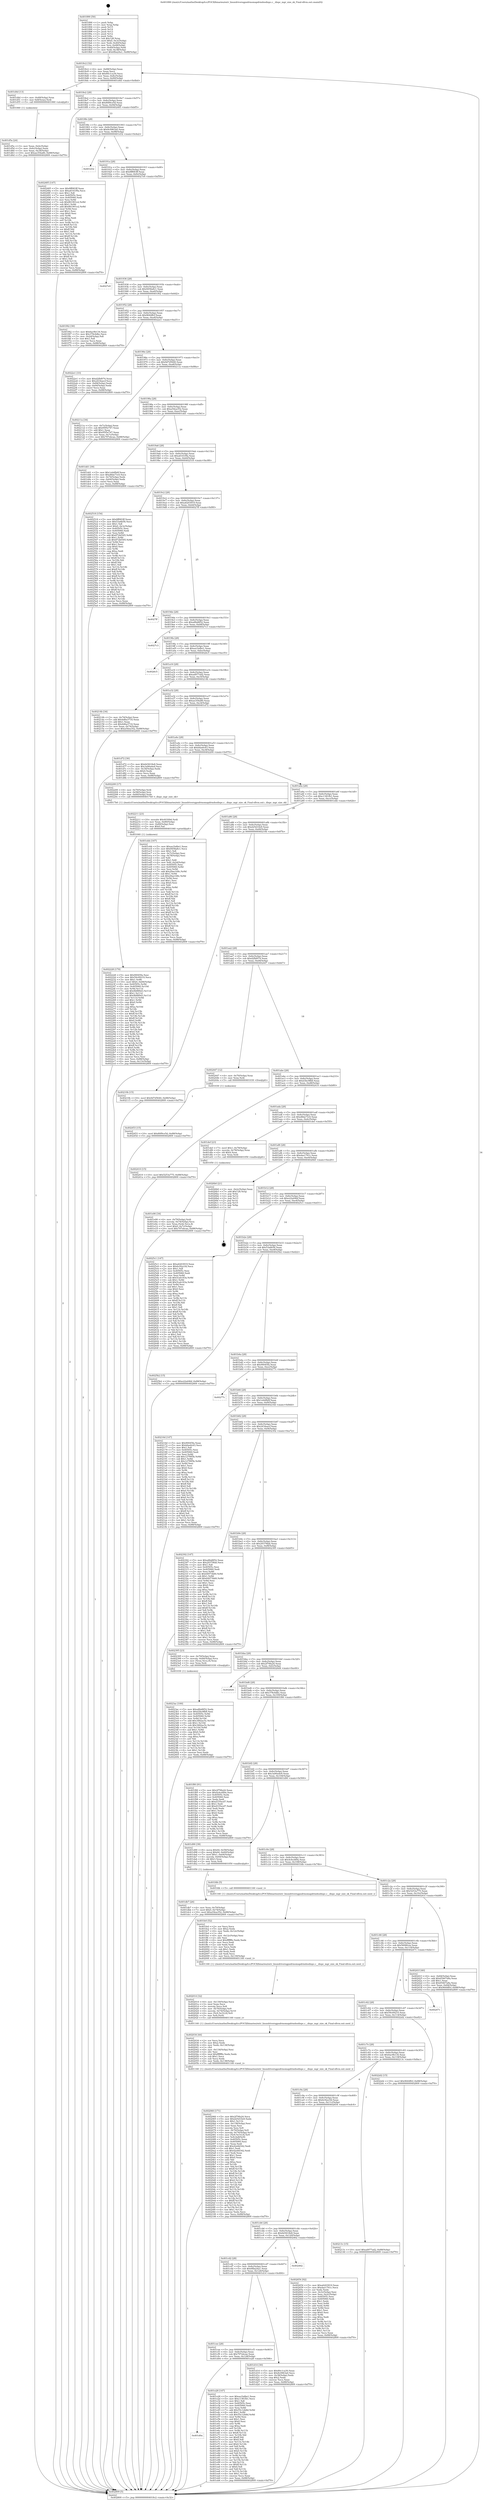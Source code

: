 digraph "0x401890" {
  label = "0x401890 (/mnt/c/Users/mathe/Desktop/tcc/POCII/binaries/extr_linuxdriversgpudrmomapdrmdssdispc.c__dispc_mgr_size_ok_Final-ollvm.out::main(0))"
  labelloc = "t"
  node[shape=record]

  Entry [label="",width=0.3,height=0.3,shape=circle,fillcolor=black,style=filled]
  "0x4018c2" [label="{
     0x4018c2 [32]\l
     | [instrs]\l
     &nbsp;&nbsp;0x4018c2 \<+6\>: mov -0x88(%rbp),%eax\l
     &nbsp;&nbsp;0x4018c8 \<+2\>: mov %eax,%ecx\l
     &nbsp;&nbsp;0x4018ca \<+6\>: sub $0x80c1ca30,%ecx\l
     &nbsp;&nbsp;0x4018d0 \<+6\>: mov %eax,-0x8c(%rbp)\l
     &nbsp;&nbsp;0x4018d6 \<+6\>: mov %ecx,-0x90(%rbp)\l
     &nbsp;&nbsp;0x4018dc \<+6\>: je 0000000000401d4d \<main+0x4bd\>\l
  }"]
  "0x401d4d" [label="{
     0x401d4d [13]\l
     | [instrs]\l
     &nbsp;&nbsp;0x401d4d \<+4\>: mov -0x48(%rbp),%rax\l
     &nbsp;&nbsp;0x401d51 \<+4\>: mov 0x8(%rax),%rdi\l
     &nbsp;&nbsp;0x401d55 \<+5\>: call 0000000000401060 \<atoi@plt\>\l
     | [calls]\l
     &nbsp;&nbsp;0x401060 \{1\} (unknown)\l
  }"]
  "0x4018e2" [label="{
     0x4018e2 [28]\l
     | [instrs]\l
     &nbsp;&nbsp;0x4018e2 \<+5\>: jmp 00000000004018e7 \<main+0x57\>\l
     &nbsp;&nbsp;0x4018e7 \<+6\>: mov -0x8c(%rbp),%eax\l
     &nbsp;&nbsp;0x4018ed \<+5\>: sub $0x80f9ce5d,%eax\l
     &nbsp;&nbsp;0x4018f2 \<+6\>: mov %eax,-0x94(%rbp)\l
     &nbsp;&nbsp;0x4018f8 \<+6\>: je 0000000000402485 \<main+0xbf5\>\l
  }"]
  Exit [label="",width=0.3,height=0.3,shape=circle,fillcolor=black,style=filled,peripheries=2]
  "0x402485" [label="{
     0x402485 [147]\l
     | [instrs]\l
     &nbsp;&nbsp;0x402485 \<+5\>: mov $0x8ff083ff,%eax\l
     &nbsp;&nbsp;0x40248a \<+5\>: mov $0xa6161f9a,%ecx\l
     &nbsp;&nbsp;0x40248f \<+2\>: mov $0x1,%dl\l
     &nbsp;&nbsp;0x402491 \<+7\>: mov 0x40505c,%esi\l
     &nbsp;&nbsp;0x402498 \<+7\>: mov 0x405060,%edi\l
     &nbsp;&nbsp;0x40249f \<+3\>: mov %esi,%r8d\l
     &nbsp;&nbsp;0x4024a2 \<+7\>: sub $0x861901e2,%r8d\l
     &nbsp;&nbsp;0x4024a9 \<+4\>: sub $0x1,%r8d\l
     &nbsp;&nbsp;0x4024ad \<+7\>: add $0x861901e2,%r8d\l
     &nbsp;&nbsp;0x4024b4 \<+4\>: imul %r8d,%esi\l
     &nbsp;&nbsp;0x4024b8 \<+3\>: and $0x1,%esi\l
     &nbsp;&nbsp;0x4024bb \<+3\>: cmp $0x0,%esi\l
     &nbsp;&nbsp;0x4024be \<+4\>: sete %r9b\l
     &nbsp;&nbsp;0x4024c2 \<+3\>: cmp $0xa,%edi\l
     &nbsp;&nbsp;0x4024c5 \<+4\>: setl %r10b\l
     &nbsp;&nbsp;0x4024c9 \<+3\>: mov %r9b,%r11b\l
     &nbsp;&nbsp;0x4024cc \<+4\>: xor $0xff,%r11b\l
     &nbsp;&nbsp;0x4024d0 \<+3\>: mov %r10b,%bl\l
     &nbsp;&nbsp;0x4024d3 \<+3\>: xor $0xff,%bl\l
     &nbsp;&nbsp;0x4024d6 \<+3\>: xor $0x1,%dl\l
     &nbsp;&nbsp;0x4024d9 \<+3\>: mov %r11b,%r14b\l
     &nbsp;&nbsp;0x4024dc \<+4\>: and $0xff,%r14b\l
     &nbsp;&nbsp;0x4024e0 \<+3\>: and %dl,%r9b\l
     &nbsp;&nbsp;0x4024e3 \<+3\>: mov %bl,%r15b\l
     &nbsp;&nbsp;0x4024e6 \<+4\>: and $0xff,%r15b\l
     &nbsp;&nbsp;0x4024ea \<+3\>: and %dl,%r10b\l
     &nbsp;&nbsp;0x4024ed \<+3\>: or %r9b,%r14b\l
     &nbsp;&nbsp;0x4024f0 \<+3\>: or %r10b,%r15b\l
     &nbsp;&nbsp;0x4024f3 \<+3\>: xor %r15b,%r14b\l
     &nbsp;&nbsp;0x4024f6 \<+3\>: or %bl,%r11b\l
     &nbsp;&nbsp;0x4024f9 \<+4\>: xor $0xff,%r11b\l
     &nbsp;&nbsp;0x4024fd \<+3\>: or $0x1,%dl\l
     &nbsp;&nbsp;0x402500 \<+3\>: and %dl,%r11b\l
     &nbsp;&nbsp;0x402503 \<+3\>: or %r11b,%r14b\l
     &nbsp;&nbsp;0x402506 \<+4\>: test $0x1,%r14b\l
     &nbsp;&nbsp;0x40250a \<+3\>: cmovne %ecx,%eax\l
     &nbsp;&nbsp;0x40250d \<+6\>: mov %eax,-0x88(%rbp)\l
     &nbsp;&nbsp;0x402513 \<+5\>: jmp 0000000000402809 \<main+0xf79\>\l
  }"]
  "0x4018fe" [label="{
     0x4018fe [28]\l
     | [instrs]\l
     &nbsp;&nbsp;0x4018fe \<+5\>: jmp 0000000000401903 \<main+0x73\>\l
     &nbsp;&nbsp;0x401903 \<+6\>: mov -0x8c(%rbp),%eax\l
     &nbsp;&nbsp;0x401909 \<+5\>: sub $0x8c0963a0,%eax\l
     &nbsp;&nbsp;0x40190e \<+6\>: mov %eax,-0x98(%rbp)\l
     &nbsp;&nbsp;0x401914 \<+6\>: je 0000000000401d32 \<main+0x4a2\>\l
  }"]
  "0x402453" [label="{
     0x402453 [15]\l
     | [instrs]\l
     &nbsp;&nbsp;0x402453 \<+10\>: movl $0x80f9ce5d,-0x88(%rbp)\l
     &nbsp;&nbsp;0x40245d \<+5\>: jmp 0000000000402809 \<main+0xf79\>\l
  }"]
  "0x401d32" [label="{
     0x401d32\l
  }", style=dashed]
  "0x40191a" [label="{
     0x40191a [28]\l
     | [instrs]\l
     &nbsp;&nbsp;0x40191a \<+5\>: jmp 000000000040191f \<main+0x8f\>\l
     &nbsp;&nbsp;0x40191f \<+6\>: mov -0x8c(%rbp),%eax\l
     &nbsp;&nbsp;0x401925 \<+5\>: sub $0x8ff083ff,%eax\l
     &nbsp;&nbsp;0x40192a \<+6\>: mov %eax,-0x9c(%rbp)\l
     &nbsp;&nbsp;0x401930 \<+6\>: je 00000000004027e9 \<main+0xf59\>\l
  }"]
  "0x4023ac" [label="{
     0x4023ac [100]\l
     | [instrs]\l
     &nbsp;&nbsp;0x4023ac \<+5\>: mov $0xa8fa8852,%edx\l
     &nbsp;&nbsp;0x4023b1 \<+5\>: mov $0xd3bc9fb8,%esi\l
     &nbsp;&nbsp;0x4023b6 \<+8\>: mov 0x40505c,%r8d\l
     &nbsp;&nbsp;0x4023be \<+8\>: mov 0x405060,%r9d\l
     &nbsp;&nbsp;0x4023c6 \<+3\>: mov %r8d,%r10d\l
     &nbsp;&nbsp;0x4023c9 \<+7\>: add $0x3482ac5c,%r10d\l
     &nbsp;&nbsp;0x4023d0 \<+4\>: sub $0x1,%r10d\l
     &nbsp;&nbsp;0x4023d4 \<+7\>: sub $0x3482ac5c,%r10d\l
     &nbsp;&nbsp;0x4023db \<+4\>: imul %r10d,%r8d\l
     &nbsp;&nbsp;0x4023df \<+4\>: and $0x1,%r8d\l
     &nbsp;&nbsp;0x4023e3 \<+4\>: cmp $0x0,%r8d\l
     &nbsp;&nbsp;0x4023e7 \<+4\>: sete %r11b\l
     &nbsp;&nbsp;0x4023eb \<+4\>: cmp $0xa,%r9d\l
     &nbsp;&nbsp;0x4023ef \<+3\>: setl %bl\l
     &nbsp;&nbsp;0x4023f2 \<+3\>: mov %r11b,%r14b\l
     &nbsp;&nbsp;0x4023f5 \<+3\>: and %bl,%r14b\l
     &nbsp;&nbsp;0x4023f8 \<+3\>: xor %bl,%r11b\l
     &nbsp;&nbsp;0x4023fb \<+3\>: or %r11b,%r14b\l
     &nbsp;&nbsp;0x4023fe \<+4\>: test $0x1,%r14b\l
     &nbsp;&nbsp;0x402402 \<+3\>: cmovne %esi,%edx\l
     &nbsp;&nbsp;0x402405 \<+6\>: mov %edx,-0x88(%rbp)\l
     &nbsp;&nbsp;0x40240b \<+5\>: jmp 0000000000402809 \<main+0xf79\>\l
  }"]
  "0x4027e9" [label="{
     0x4027e9\l
  }", style=dashed]
  "0x401936" [label="{
     0x401936 [28]\l
     | [instrs]\l
     &nbsp;&nbsp;0x401936 \<+5\>: jmp 000000000040193b \<main+0xab\>\l
     &nbsp;&nbsp;0x40193b \<+6\>: mov -0x8c(%rbp),%eax\l
     &nbsp;&nbsp;0x401941 \<+5\>: sub $0x9458a8c1,%eax\l
     &nbsp;&nbsp;0x401946 \<+6\>: mov %eax,-0xa0(%rbp)\l
     &nbsp;&nbsp;0x40194c \<+6\>: je 0000000000401f62 \<main+0x6d2\>\l
  }"]
  "0x402228" [label="{
     0x402228 [170]\l
     | [instrs]\l
     &nbsp;&nbsp;0x402228 \<+5\>: mov $0x90045fa,%esi\l
     &nbsp;&nbsp;0x40222d \<+5\>: mov $0x59c09210,%ecx\l
     &nbsp;&nbsp;0x402232 \<+3\>: mov $0x1,%r8b\l
     &nbsp;&nbsp;0x402235 \<+10\>: movl $0x0,-0x84(%rbp)\l
     &nbsp;&nbsp;0x40223f \<+8\>: mov 0x40505c,%r9d\l
     &nbsp;&nbsp;0x402247 \<+8\>: mov 0x405060,%r10d\l
     &nbsp;&nbsp;0x40224f \<+3\>: mov %r9d,%r11d\l
     &nbsp;&nbsp;0x402252 \<+7\>: add $0x9bf8f0d3,%r11d\l
     &nbsp;&nbsp;0x402259 \<+4\>: sub $0x1,%r11d\l
     &nbsp;&nbsp;0x40225d \<+7\>: sub $0x9bf8f0d3,%r11d\l
     &nbsp;&nbsp;0x402264 \<+4\>: imul %r11d,%r9d\l
     &nbsp;&nbsp;0x402268 \<+4\>: and $0x1,%r9d\l
     &nbsp;&nbsp;0x40226c \<+4\>: cmp $0x0,%r9d\l
     &nbsp;&nbsp;0x402270 \<+3\>: sete %bl\l
     &nbsp;&nbsp;0x402273 \<+4\>: cmp $0xa,%r10d\l
     &nbsp;&nbsp;0x402277 \<+4\>: setl %r14b\l
     &nbsp;&nbsp;0x40227b \<+3\>: mov %bl,%r15b\l
     &nbsp;&nbsp;0x40227e \<+4\>: xor $0xff,%r15b\l
     &nbsp;&nbsp;0x402282 \<+3\>: mov %r14b,%r12b\l
     &nbsp;&nbsp;0x402285 \<+4\>: xor $0xff,%r12b\l
     &nbsp;&nbsp;0x402289 \<+4\>: xor $0x0,%r8b\l
     &nbsp;&nbsp;0x40228d \<+3\>: mov %r15b,%r13b\l
     &nbsp;&nbsp;0x402290 \<+4\>: and $0x0,%r13b\l
     &nbsp;&nbsp;0x402294 \<+3\>: and %r8b,%bl\l
     &nbsp;&nbsp;0x402297 \<+3\>: mov %r12b,%dl\l
     &nbsp;&nbsp;0x40229a \<+3\>: and $0x0,%dl\l
     &nbsp;&nbsp;0x40229d \<+3\>: and %r8b,%r14b\l
     &nbsp;&nbsp;0x4022a0 \<+3\>: or %bl,%r13b\l
     &nbsp;&nbsp;0x4022a3 \<+3\>: or %r14b,%dl\l
     &nbsp;&nbsp;0x4022a6 \<+3\>: xor %dl,%r13b\l
     &nbsp;&nbsp;0x4022a9 \<+3\>: or %r12b,%r15b\l
     &nbsp;&nbsp;0x4022ac \<+4\>: xor $0xff,%r15b\l
     &nbsp;&nbsp;0x4022b0 \<+4\>: or $0x0,%r8b\l
     &nbsp;&nbsp;0x4022b4 \<+3\>: and %r8b,%r15b\l
     &nbsp;&nbsp;0x4022b7 \<+3\>: or %r15b,%r13b\l
     &nbsp;&nbsp;0x4022ba \<+4\>: test $0x1,%r13b\l
     &nbsp;&nbsp;0x4022be \<+3\>: cmovne %ecx,%esi\l
     &nbsp;&nbsp;0x4022c1 \<+6\>: mov %esi,-0x88(%rbp)\l
     &nbsp;&nbsp;0x4022c7 \<+6\>: mov %eax,-0x13c(%rbp)\l
     &nbsp;&nbsp;0x4022cd \<+5\>: jmp 0000000000402809 \<main+0xf79\>\l
  }"]
  "0x401f62" [label="{
     0x401f62 [30]\l
     | [instrs]\l
     &nbsp;&nbsp;0x401f62 \<+5\>: mov $0x6ac9b134,%eax\l
     &nbsp;&nbsp;0x401f67 \<+5\>: mov $0x378c6dbc,%ecx\l
     &nbsp;&nbsp;0x401f6c \<+3\>: mov -0x2d(%rbp),%dl\l
     &nbsp;&nbsp;0x401f6f \<+3\>: test $0x1,%dl\l
     &nbsp;&nbsp;0x401f72 \<+3\>: cmovne %ecx,%eax\l
     &nbsp;&nbsp;0x401f75 \<+6\>: mov %eax,-0x88(%rbp)\l
     &nbsp;&nbsp;0x401f7b \<+5\>: jmp 0000000000402809 \<main+0xf79\>\l
  }"]
  "0x401952" [label="{
     0x401952 [28]\l
     | [instrs]\l
     &nbsp;&nbsp;0x401952 \<+5\>: jmp 0000000000401957 \<main+0xc7\>\l
     &nbsp;&nbsp;0x401957 \<+6\>: mov -0x8c(%rbp),%eax\l
     &nbsp;&nbsp;0x40195d \<+5\>: sub $0x9644ffcf,%eax\l
     &nbsp;&nbsp;0x401962 \<+6\>: mov %eax,-0xa4(%rbp)\l
     &nbsp;&nbsp;0x401968 \<+6\>: je 00000000004022e1 \<main+0xa51\>\l
  }"]
  "0x402211" [label="{
     0x402211 [23]\l
     | [instrs]\l
     &nbsp;&nbsp;0x402211 \<+10\>: movabs $0x4030b6,%rdi\l
     &nbsp;&nbsp;0x40221b \<+3\>: mov %eax,-0x80(%rbp)\l
     &nbsp;&nbsp;0x40221e \<+3\>: mov -0x80(%rbp),%esi\l
     &nbsp;&nbsp;0x402221 \<+2\>: mov $0x0,%al\l
     &nbsp;&nbsp;0x402223 \<+5\>: call 0000000000401040 \<printf@plt\>\l
     | [calls]\l
     &nbsp;&nbsp;0x401040 \{1\} (unknown)\l
  }"]
  "0x4022e1" [label="{
     0x4022e1 [33]\l
     | [instrs]\l
     &nbsp;&nbsp;0x4022e1 \<+5\>: mov $0xd2fbf074,%eax\l
     &nbsp;&nbsp;0x4022e6 \<+5\>: mov $0x2434aecf,%ecx\l
     &nbsp;&nbsp;0x4022eb \<+6\>: mov -0x84(%rbp),%edx\l
     &nbsp;&nbsp;0x4022f1 \<+3\>: cmp -0x64(%rbp),%edx\l
     &nbsp;&nbsp;0x4022f4 \<+3\>: cmovl %ecx,%eax\l
     &nbsp;&nbsp;0x4022f7 \<+6\>: mov %eax,-0x88(%rbp)\l
     &nbsp;&nbsp;0x4022fd \<+5\>: jmp 0000000000402809 \<main+0xf79\>\l
  }"]
  "0x40196e" [label="{
     0x40196e [28]\l
     | [instrs]\l
     &nbsp;&nbsp;0x40196e \<+5\>: jmp 0000000000401973 \<main+0xe3\>\l
     &nbsp;&nbsp;0x401973 \<+6\>: mov -0x8c(%rbp),%eax\l
     &nbsp;&nbsp;0x401979 \<+5\>: sub $0x9d7d5640,%eax\l
     &nbsp;&nbsp;0x40197e \<+6\>: mov %eax,-0xa8(%rbp)\l
     &nbsp;&nbsp;0x401984 \<+6\>: je 000000000040211a \<main+0x88a\>\l
  }"]
  "0x402060" [label="{
     0x402060 [171]\l
     | [instrs]\l
     &nbsp;&nbsp;0x402060 \<+5\>: mov $0x2f79fa24,%ecx\l
     &nbsp;&nbsp;0x402065 \<+5\>: mov $0xd25d10e9,%edx\l
     &nbsp;&nbsp;0x40206a \<+3\>: mov $0x1,%r11b\l
     &nbsp;&nbsp;0x40206d \<+6\>: mov -0x138(%rbp),%esi\l
     &nbsp;&nbsp;0x402073 \<+3\>: imul %eax,%esi\l
     &nbsp;&nbsp;0x402076 \<+3\>: movslq %esi,%r8\l
     &nbsp;&nbsp;0x402079 \<+4\>: mov -0x70(%rbp),%r9\l
     &nbsp;&nbsp;0x40207d \<+4\>: movslq -0x74(%rbp),%r10\l
     &nbsp;&nbsp;0x402081 \<+4\>: mov (%r9,%r10,8),%r9\l
     &nbsp;&nbsp;0x402085 \<+4\>: mov %r8,0x8(%r9)\l
     &nbsp;&nbsp;0x402089 \<+7\>: mov 0x40505c,%eax\l
     &nbsp;&nbsp;0x402090 \<+7\>: mov 0x405060,%esi\l
     &nbsp;&nbsp;0x402097 \<+2\>: mov %eax,%edi\l
     &nbsp;&nbsp;0x402099 \<+6\>: add $0x42e8d342,%edi\l
     &nbsp;&nbsp;0x40209f \<+3\>: sub $0x1,%edi\l
     &nbsp;&nbsp;0x4020a2 \<+6\>: sub $0x42e8d342,%edi\l
     &nbsp;&nbsp;0x4020a8 \<+3\>: imul %edi,%eax\l
     &nbsp;&nbsp;0x4020ab \<+3\>: and $0x1,%eax\l
     &nbsp;&nbsp;0x4020ae \<+3\>: cmp $0x0,%eax\l
     &nbsp;&nbsp;0x4020b1 \<+3\>: sete %bl\l
     &nbsp;&nbsp;0x4020b4 \<+3\>: cmp $0xa,%esi\l
     &nbsp;&nbsp;0x4020b7 \<+4\>: setl %r14b\l
     &nbsp;&nbsp;0x4020bb \<+3\>: mov %bl,%r15b\l
     &nbsp;&nbsp;0x4020be \<+4\>: xor $0xff,%r15b\l
     &nbsp;&nbsp;0x4020c2 \<+3\>: mov %r14b,%r12b\l
     &nbsp;&nbsp;0x4020c5 \<+4\>: xor $0xff,%r12b\l
     &nbsp;&nbsp;0x4020c9 \<+4\>: xor $0x0,%r11b\l
     &nbsp;&nbsp;0x4020cd \<+3\>: mov %r15b,%r13b\l
     &nbsp;&nbsp;0x4020d0 \<+4\>: and $0x0,%r13b\l
     &nbsp;&nbsp;0x4020d4 \<+3\>: and %r11b,%bl\l
     &nbsp;&nbsp;0x4020d7 \<+3\>: mov %r12b,%al\l
     &nbsp;&nbsp;0x4020da \<+2\>: and $0x0,%al\l
     &nbsp;&nbsp;0x4020dc \<+3\>: and %r11b,%r14b\l
     &nbsp;&nbsp;0x4020df \<+3\>: or %bl,%r13b\l
     &nbsp;&nbsp;0x4020e2 \<+3\>: or %r14b,%al\l
     &nbsp;&nbsp;0x4020e5 \<+3\>: xor %al,%r13b\l
     &nbsp;&nbsp;0x4020e8 \<+3\>: or %r12b,%r15b\l
     &nbsp;&nbsp;0x4020eb \<+4\>: xor $0xff,%r15b\l
     &nbsp;&nbsp;0x4020ef \<+4\>: or $0x0,%r11b\l
     &nbsp;&nbsp;0x4020f3 \<+3\>: and %r11b,%r15b\l
     &nbsp;&nbsp;0x4020f6 \<+3\>: or %r15b,%r13b\l
     &nbsp;&nbsp;0x4020f9 \<+4\>: test $0x1,%r13b\l
     &nbsp;&nbsp;0x4020fd \<+3\>: cmovne %edx,%ecx\l
     &nbsp;&nbsp;0x402100 \<+6\>: mov %ecx,-0x88(%rbp)\l
     &nbsp;&nbsp;0x402106 \<+5\>: jmp 0000000000402809 \<main+0xf79\>\l
  }"]
  "0x40211a" [label="{
     0x40211a [34]\l
     | [instrs]\l
     &nbsp;&nbsp;0x40211a \<+3\>: mov -0x7c(%rbp),%eax\l
     &nbsp;&nbsp;0x40211d \<+5\>: sub $0x95f5e747,%eax\l
     &nbsp;&nbsp;0x402122 \<+3\>: add $0x1,%eax\l
     &nbsp;&nbsp;0x402125 \<+5\>: add $0x95f5e747,%eax\l
     &nbsp;&nbsp;0x40212a \<+3\>: mov %eax,-0x7c(%rbp)\l
     &nbsp;&nbsp;0x40212d \<+10\>: movl $0x797ebcae,-0x88(%rbp)\l
     &nbsp;&nbsp;0x402137 \<+5\>: jmp 0000000000402809 \<main+0xf79\>\l
  }"]
  "0x40198a" [label="{
     0x40198a [28]\l
     | [instrs]\l
     &nbsp;&nbsp;0x40198a \<+5\>: jmp 000000000040198f \<main+0xff\>\l
     &nbsp;&nbsp;0x40198f \<+6\>: mov -0x8c(%rbp),%eax\l
     &nbsp;&nbsp;0x401995 \<+5\>: sub $0xa54ea352,%eax\l
     &nbsp;&nbsp;0x40199a \<+6\>: mov %eax,-0xac(%rbp)\l
     &nbsp;&nbsp;0x4019a0 \<+6\>: je 0000000000401dd1 \<main+0x541\>\l
  }"]
  "0x402034" [label="{
     0x402034 [44]\l
     | [instrs]\l
     &nbsp;&nbsp;0x402034 \<+2\>: xor %ecx,%ecx\l
     &nbsp;&nbsp;0x402036 \<+5\>: mov $0x2,%edx\l
     &nbsp;&nbsp;0x40203b \<+6\>: mov %edx,-0x134(%rbp)\l
     &nbsp;&nbsp;0x402041 \<+1\>: cltd\l
     &nbsp;&nbsp;0x402042 \<+6\>: mov -0x134(%rbp),%esi\l
     &nbsp;&nbsp;0x402048 \<+2\>: idiv %esi\l
     &nbsp;&nbsp;0x40204a \<+6\>: imul $0xfffffffe,%edx,%edx\l
     &nbsp;&nbsp;0x402050 \<+3\>: sub $0x1,%ecx\l
     &nbsp;&nbsp;0x402053 \<+2\>: sub %ecx,%edx\l
     &nbsp;&nbsp;0x402055 \<+6\>: mov %edx,-0x138(%rbp)\l
     &nbsp;&nbsp;0x40205b \<+5\>: call 0000000000401160 \<next_i\>\l
     | [calls]\l
     &nbsp;&nbsp;0x401160 \{1\} (/mnt/c/Users/mathe/Desktop/tcc/POCII/binaries/extr_linuxdriversgpudrmomapdrmdssdispc.c__dispc_mgr_size_ok_Final-ollvm.out::next_i)\l
  }"]
  "0x401dd1" [label="{
     0x401dd1 [30]\l
     | [instrs]\l
     &nbsp;&nbsp;0x401dd1 \<+5\>: mov $0x1eb4fb0f,%eax\l
     &nbsp;&nbsp;0x401dd6 \<+5\>: mov $0xd8da73c0,%ecx\l
     &nbsp;&nbsp;0x401ddb \<+3\>: mov -0x74(%rbp),%edx\l
     &nbsp;&nbsp;0x401dde \<+3\>: cmp -0x64(%rbp),%edx\l
     &nbsp;&nbsp;0x401de1 \<+3\>: cmovl %ecx,%eax\l
     &nbsp;&nbsp;0x401de4 \<+6\>: mov %eax,-0x88(%rbp)\l
     &nbsp;&nbsp;0x401dea \<+5\>: jmp 0000000000402809 \<main+0xf79\>\l
  }"]
  "0x4019a6" [label="{
     0x4019a6 [28]\l
     | [instrs]\l
     &nbsp;&nbsp;0x4019a6 \<+5\>: jmp 00000000004019ab \<main+0x11b\>\l
     &nbsp;&nbsp;0x4019ab \<+6\>: mov -0x8c(%rbp),%eax\l
     &nbsp;&nbsp;0x4019b1 \<+5\>: sub $0xa6161f9a,%eax\l
     &nbsp;&nbsp;0x4019b6 \<+6\>: mov %eax,-0xb0(%rbp)\l
     &nbsp;&nbsp;0x4019bc \<+6\>: je 0000000000402518 \<main+0xc88\>\l
  }"]
  "0x402014" [label="{
     0x402014 [32]\l
     | [instrs]\l
     &nbsp;&nbsp;0x402014 \<+6\>: mov -0x130(%rbp),%ecx\l
     &nbsp;&nbsp;0x40201a \<+3\>: imul %eax,%ecx\l
     &nbsp;&nbsp;0x40201d \<+3\>: movslq %ecx,%r8\l
     &nbsp;&nbsp;0x402020 \<+4\>: mov -0x70(%rbp),%r9\l
     &nbsp;&nbsp;0x402024 \<+4\>: movslq -0x74(%rbp),%r10\l
     &nbsp;&nbsp;0x402028 \<+4\>: mov (%r9,%r10,8),%r9\l
     &nbsp;&nbsp;0x40202c \<+3\>: mov %r8,(%r9)\l
     &nbsp;&nbsp;0x40202f \<+5\>: call 0000000000401160 \<next_i\>\l
     | [calls]\l
     &nbsp;&nbsp;0x401160 \{1\} (/mnt/c/Users/mathe/Desktop/tcc/POCII/binaries/extr_linuxdriversgpudrmomapdrmdssdispc.c__dispc_mgr_size_ok_Final-ollvm.out::next_i)\l
  }"]
  "0x402518" [label="{
     0x402518 [154]\l
     | [instrs]\l
     &nbsp;&nbsp;0x402518 \<+5\>: mov $0x8ff083ff,%eax\l
     &nbsp;&nbsp;0x40251d \<+5\>: mov $0x53a6b56,%ecx\l
     &nbsp;&nbsp;0x402522 \<+2\>: mov $0x1,%dl\l
     &nbsp;&nbsp;0x402524 \<+7\>: movl $0x0,-0x3c(%rbp)\l
     &nbsp;&nbsp;0x40252b \<+7\>: mov 0x40505c,%esi\l
     &nbsp;&nbsp;0x402532 \<+7\>: mov 0x405060,%edi\l
     &nbsp;&nbsp;0x402539 \<+3\>: mov %esi,%r8d\l
     &nbsp;&nbsp;0x40253c \<+7\>: add $0x872bf305,%r8d\l
     &nbsp;&nbsp;0x402543 \<+4\>: sub $0x1,%r8d\l
     &nbsp;&nbsp;0x402547 \<+7\>: sub $0x872bf305,%r8d\l
     &nbsp;&nbsp;0x40254e \<+4\>: imul %r8d,%esi\l
     &nbsp;&nbsp;0x402552 \<+3\>: and $0x1,%esi\l
     &nbsp;&nbsp;0x402555 \<+3\>: cmp $0x0,%esi\l
     &nbsp;&nbsp;0x402558 \<+4\>: sete %r9b\l
     &nbsp;&nbsp;0x40255c \<+3\>: cmp $0xa,%edi\l
     &nbsp;&nbsp;0x40255f \<+4\>: setl %r10b\l
     &nbsp;&nbsp;0x402563 \<+3\>: mov %r9b,%r11b\l
     &nbsp;&nbsp;0x402566 \<+4\>: xor $0xff,%r11b\l
     &nbsp;&nbsp;0x40256a \<+3\>: mov %r10b,%bl\l
     &nbsp;&nbsp;0x40256d \<+3\>: xor $0xff,%bl\l
     &nbsp;&nbsp;0x402570 \<+3\>: xor $0x1,%dl\l
     &nbsp;&nbsp;0x402573 \<+3\>: mov %r11b,%r14b\l
     &nbsp;&nbsp;0x402576 \<+4\>: and $0xff,%r14b\l
     &nbsp;&nbsp;0x40257a \<+3\>: and %dl,%r9b\l
     &nbsp;&nbsp;0x40257d \<+3\>: mov %bl,%r15b\l
     &nbsp;&nbsp;0x402580 \<+4\>: and $0xff,%r15b\l
     &nbsp;&nbsp;0x402584 \<+3\>: and %dl,%r10b\l
     &nbsp;&nbsp;0x402587 \<+3\>: or %r9b,%r14b\l
     &nbsp;&nbsp;0x40258a \<+3\>: or %r10b,%r15b\l
     &nbsp;&nbsp;0x40258d \<+3\>: xor %r15b,%r14b\l
     &nbsp;&nbsp;0x402590 \<+3\>: or %bl,%r11b\l
     &nbsp;&nbsp;0x402593 \<+4\>: xor $0xff,%r11b\l
     &nbsp;&nbsp;0x402597 \<+3\>: or $0x1,%dl\l
     &nbsp;&nbsp;0x40259a \<+3\>: and %dl,%r11b\l
     &nbsp;&nbsp;0x40259d \<+3\>: or %r11b,%r14b\l
     &nbsp;&nbsp;0x4025a0 \<+4\>: test $0x1,%r14b\l
     &nbsp;&nbsp;0x4025a4 \<+3\>: cmovne %ecx,%eax\l
     &nbsp;&nbsp;0x4025a7 \<+6\>: mov %eax,-0x88(%rbp)\l
     &nbsp;&nbsp;0x4025ad \<+5\>: jmp 0000000000402809 \<main+0xf79\>\l
  }"]
  "0x4019c2" [label="{
     0x4019c2 [28]\l
     | [instrs]\l
     &nbsp;&nbsp;0x4019c2 \<+5\>: jmp 00000000004019c7 \<main+0x137\>\l
     &nbsp;&nbsp;0x4019c7 \<+6\>: mov -0x8c(%rbp),%eax\l
     &nbsp;&nbsp;0x4019cd \<+5\>: sub $0xa6203919,%eax\l
     &nbsp;&nbsp;0x4019d2 \<+6\>: mov %eax,-0xb4(%rbp)\l
     &nbsp;&nbsp;0x4019d8 \<+6\>: je 00000000004027ff \<main+0xf6f\>\l
  }"]
  "0x401fe0" [label="{
     0x401fe0 [52]\l
     | [instrs]\l
     &nbsp;&nbsp;0x401fe0 \<+2\>: xor %ecx,%ecx\l
     &nbsp;&nbsp;0x401fe2 \<+5\>: mov $0x2,%edx\l
     &nbsp;&nbsp;0x401fe7 \<+6\>: mov %edx,-0x12c(%rbp)\l
     &nbsp;&nbsp;0x401fed \<+1\>: cltd\l
     &nbsp;&nbsp;0x401fee \<+6\>: mov -0x12c(%rbp),%esi\l
     &nbsp;&nbsp;0x401ff4 \<+2\>: idiv %esi\l
     &nbsp;&nbsp;0x401ff6 \<+6\>: imul $0xfffffffe,%edx,%edx\l
     &nbsp;&nbsp;0x401ffc \<+2\>: mov %ecx,%edi\l
     &nbsp;&nbsp;0x401ffe \<+2\>: sub %edx,%edi\l
     &nbsp;&nbsp;0x402000 \<+2\>: mov %ecx,%edx\l
     &nbsp;&nbsp;0x402002 \<+3\>: sub $0x1,%edx\l
     &nbsp;&nbsp;0x402005 \<+2\>: add %edx,%edi\l
     &nbsp;&nbsp;0x402007 \<+2\>: sub %edi,%ecx\l
     &nbsp;&nbsp;0x402009 \<+6\>: mov %ecx,-0x130(%rbp)\l
     &nbsp;&nbsp;0x40200f \<+5\>: call 0000000000401160 \<next_i\>\l
     | [calls]\l
     &nbsp;&nbsp;0x401160 \{1\} (/mnt/c/Users/mathe/Desktop/tcc/POCII/binaries/extr_linuxdriversgpudrmomapdrmdssdispc.c__dispc_mgr_size_ok_Final-ollvm.out::next_i)\l
  }"]
  "0x4027ff" [label="{
     0x4027ff\l
  }", style=dashed]
  "0x4019de" [label="{
     0x4019de [28]\l
     | [instrs]\l
     &nbsp;&nbsp;0x4019de \<+5\>: jmp 00000000004019e3 \<main+0x153\>\l
     &nbsp;&nbsp;0x4019e3 \<+6\>: mov -0x8c(%rbp),%eax\l
     &nbsp;&nbsp;0x4019e9 \<+5\>: sub $0xa8fa8852,%eax\l
     &nbsp;&nbsp;0x4019ee \<+6\>: mov %eax,-0xb8(%rbp)\l
     &nbsp;&nbsp;0x4019f4 \<+6\>: je 00000000004027c3 \<main+0xf33\>\l
  }"]
  "0x401d0a" [label="{
     0x401d0a\l
  }", style=dashed]
  "0x4027c3" [label="{
     0x4027c3\l
  }", style=dashed]
  "0x4019fa" [label="{
     0x4019fa [28]\l
     | [instrs]\l
     &nbsp;&nbsp;0x4019fa \<+5\>: jmp 00000000004019ff \<main+0x16f\>\l
     &nbsp;&nbsp;0x4019ff \<+6\>: mov -0x8c(%rbp),%eax\l
     &nbsp;&nbsp;0x401a05 \<+5\>: sub $0xaa1bdbe1,%eax\l
     &nbsp;&nbsp;0x401a0a \<+6\>: mov %eax,-0xbc(%rbp)\l
     &nbsp;&nbsp;0x401a10 \<+6\>: je 00000000004026c5 \<main+0xe35\>\l
  }"]
  "0x401e28" [label="{
     0x401e28 [147]\l
     | [instrs]\l
     &nbsp;&nbsp;0x401e28 \<+5\>: mov $0xaa1bdbe1,%eax\l
     &nbsp;&nbsp;0x401e2d \<+5\>: mov $0xc1381fb1,%ecx\l
     &nbsp;&nbsp;0x401e32 \<+2\>: mov $0x1,%dl\l
     &nbsp;&nbsp;0x401e34 \<+7\>: mov 0x40505c,%esi\l
     &nbsp;&nbsp;0x401e3b \<+7\>: mov 0x405060,%edi\l
     &nbsp;&nbsp;0x401e42 \<+3\>: mov %esi,%r8d\l
     &nbsp;&nbsp;0x401e45 \<+7\>: add $0x55c12b8d,%r8d\l
     &nbsp;&nbsp;0x401e4c \<+4\>: sub $0x1,%r8d\l
     &nbsp;&nbsp;0x401e50 \<+7\>: sub $0x55c12b8d,%r8d\l
     &nbsp;&nbsp;0x401e57 \<+4\>: imul %r8d,%esi\l
     &nbsp;&nbsp;0x401e5b \<+3\>: and $0x1,%esi\l
     &nbsp;&nbsp;0x401e5e \<+3\>: cmp $0x0,%esi\l
     &nbsp;&nbsp;0x401e61 \<+4\>: sete %r9b\l
     &nbsp;&nbsp;0x401e65 \<+3\>: cmp $0xa,%edi\l
     &nbsp;&nbsp;0x401e68 \<+4\>: setl %r10b\l
     &nbsp;&nbsp;0x401e6c \<+3\>: mov %r9b,%r11b\l
     &nbsp;&nbsp;0x401e6f \<+4\>: xor $0xff,%r11b\l
     &nbsp;&nbsp;0x401e73 \<+3\>: mov %r10b,%bl\l
     &nbsp;&nbsp;0x401e76 \<+3\>: xor $0xff,%bl\l
     &nbsp;&nbsp;0x401e79 \<+3\>: xor $0x0,%dl\l
     &nbsp;&nbsp;0x401e7c \<+3\>: mov %r11b,%r14b\l
     &nbsp;&nbsp;0x401e7f \<+4\>: and $0x0,%r14b\l
     &nbsp;&nbsp;0x401e83 \<+3\>: and %dl,%r9b\l
     &nbsp;&nbsp;0x401e86 \<+3\>: mov %bl,%r15b\l
     &nbsp;&nbsp;0x401e89 \<+4\>: and $0x0,%r15b\l
     &nbsp;&nbsp;0x401e8d \<+3\>: and %dl,%r10b\l
     &nbsp;&nbsp;0x401e90 \<+3\>: or %r9b,%r14b\l
     &nbsp;&nbsp;0x401e93 \<+3\>: or %r10b,%r15b\l
     &nbsp;&nbsp;0x401e96 \<+3\>: xor %r15b,%r14b\l
     &nbsp;&nbsp;0x401e99 \<+3\>: or %bl,%r11b\l
     &nbsp;&nbsp;0x401e9c \<+4\>: xor $0xff,%r11b\l
     &nbsp;&nbsp;0x401ea0 \<+3\>: or $0x0,%dl\l
     &nbsp;&nbsp;0x401ea3 \<+3\>: and %dl,%r11b\l
     &nbsp;&nbsp;0x401ea6 \<+3\>: or %r11b,%r14b\l
     &nbsp;&nbsp;0x401ea9 \<+4\>: test $0x1,%r14b\l
     &nbsp;&nbsp;0x401ead \<+3\>: cmovne %ecx,%eax\l
     &nbsp;&nbsp;0x401eb0 \<+6\>: mov %eax,-0x88(%rbp)\l
     &nbsp;&nbsp;0x401eb6 \<+5\>: jmp 0000000000402809 \<main+0xf79\>\l
  }"]
  "0x4026c5" [label="{
     0x4026c5\l
  }", style=dashed]
  "0x401a16" [label="{
     0x401a16 [28]\l
     | [instrs]\l
     &nbsp;&nbsp;0x401a16 \<+5\>: jmp 0000000000401a1b \<main+0x18b\>\l
     &nbsp;&nbsp;0x401a1b \<+6\>: mov -0x8c(%rbp),%eax\l
     &nbsp;&nbsp;0x401a21 \<+5\>: sub $0xad977ad2,%eax\l
     &nbsp;&nbsp;0x401a26 \<+6\>: mov %eax,-0xc0(%rbp)\l
     &nbsp;&nbsp;0x401a2c \<+6\>: je 000000000040214b \<main+0x8bb\>\l
  }"]
  "0x401e06" [label="{
     0x401e06 [34]\l
     | [instrs]\l
     &nbsp;&nbsp;0x401e06 \<+4\>: mov -0x70(%rbp),%rdi\l
     &nbsp;&nbsp;0x401e0a \<+4\>: movslq -0x74(%rbp),%rcx\l
     &nbsp;&nbsp;0x401e0e \<+4\>: mov %rax,(%rdi,%rcx,8)\l
     &nbsp;&nbsp;0x401e12 \<+7\>: movl $0x0,-0x7c(%rbp)\l
     &nbsp;&nbsp;0x401e19 \<+10\>: movl $0x797ebcae,-0x88(%rbp)\l
     &nbsp;&nbsp;0x401e23 \<+5\>: jmp 0000000000402809 \<main+0xf79\>\l
  }"]
  "0x40214b" [label="{
     0x40214b [34]\l
     | [instrs]\l
     &nbsp;&nbsp;0x40214b \<+3\>: mov -0x74(%rbp),%eax\l
     &nbsp;&nbsp;0x40214e \<+5\>: add $0x4d6a3716,%eax\l
     &nbsp;&nbsp;0x402153 \<+3\>: add $0x1,%eax\l
     &nbsp;&nbsp;0x402156 \<+5\>: sub $0x4d6a3716,%eax\l
     &nbsp;&nbsp;0x40215b \<+3\>: mov %eax,-0x74(%rbp)\l
     &nbsp;&nbsp;0x40215e \<+10\>: movl $0xa54ea352,-0x88(%rbp)\l
     &nbsp;&nbsp;0x402168 \<+5\>: jmp 0000000000402809 \<main+0xf79\>\l
  }"]
  "0x401a32" [label="{
     0x401a32 [28]\l
     | [instrs]\l
     &nbsp;&nbsp;0x401a32 \<+5\>: jmp 0000000000401a37 \<main+0x1a7\>\l
     &nbsp;&nbsp;0x401a37 \<+6\>: mov -0x8c(%rbp),%eax\l
     &nbsp;&nbsp;0x401a3d \<+5\>: sub $0xae354a80,%eax\l
     &nbsp;&nbsp;0x401a42 \<+6\>: mov %eax,-0xc4(%rbp)\l
     &nbsp;&nbsp;0x401a48 \<+6\>: je 0000000000401d72 \<main+0x4e2\>\l
  }"]
  "0x401db7" [label="{
     0x401db7 [26]\l
     | [instrs]\l
     &nbsp;&nbsp;0x401db7 \<+4\>: mov %rax,-0x70(%rbp)\l
     &nbsp;&nbsp;0x401dbb \<+7\>: movl $0x0,-0x74(%rbp)\l
     &nbsp;&nbsp;0x401dc2 \<+10\>: movl $0xa54ea352,-0x88(%rbp)\l
     &nbsp;&nbsp;0x401dcc \<+5\>: jmp 0000000000402809 \<main+0xf79\>\l
  }"]
  "0x401d72" [label="{
     0x401d72 [30]\l
     | [instrs]\l
     &nbsp;&nbsp;0x401d72 \<+5\>: mov $0x6d3618e8,%eax\l
     &nbsp;&nbsp;0x401d77 \<+5\>: mov $0x3a90a4e9,%ecx\l
     &nbsp;&nbsp;0x401d7c \<+3\>: mov -0x34(%rbp),%edx\l
     &nbsp;&nbsp;0x401d7f \<+3\>: cmp $0x0,%edx\l
     &nbsp;&nbsp;0x401d82 \<+3\>: cmove %ecx,%eax\l
     &nbsp;&nbsp;0x401d85 \<+6\>: mov %eax,-0x88(%rbp)\l
     &nbsp;&nbsp;0x401d8b \<+5\>: jmp 0000000000402809 \<main+0xf79\>\l
  }"]
  "0x401a4e" [label="{
     0x401a4e [28]\l
     | [instrs]\l
     &nbsp;&nbsp;0x401a4e \<+5\>: jmp 0000000000401a53 \<main+0x1c3\>\l
     &nbsp;&nbsp;0x401a53 \<+6\>: mov -0x8c(%rbp),%eax\l
     &nbsp;&nbsp;0x401a59 \<+5\>: sub $0xbfae6c63,%eax\l
     &nbsp;&nbsp;0x401a5e \<+6\>: mov %eax,-0xc8(%rbp)\l
     &nbsp;&nbsp;0x401a64 \<+6\>: je 0000000000402200 \<main+0x970\>\l
  }"]
  "0x401d5a" [label="{
     0x401d5a [24]\l
     | [instrs]\l
     &nbsp;&nbsp;0x401d5a \<+3\>: mov %eax,-0x4c(%rbp)\l
     &nbsp;&nbsp;0x401d5d \<+3\>: mov -0x4c(%rbp),%eax\l
     &nbsp;&nbsp;0x401d60 \<+3\>: mov %eax,-0x34(%rbp)\l
     &nbsp;&nbsp;0x401d63 \<+10\>: movl $0xae354a80,-0x88(%rbp)\l
     &nbsp;&nbsp;0x401d6d \<+5\>: jmp 0000000000402809 \<main+0xf79\>\l
  }"]
  "0x402200" [label="{
     0x402200 [17]\l
     | [instrs]\l
     &nbsp;&nbsp;0x402200 \<+4\>: mov -0x70(%rbp),%rdi\l
     &nbsp;&nbsp;0x402204 \<+4\>: mov -0x58(%rbp),%rsi\l
     &nbsp;&nbsp;0x402208 \<+4\>: mov -0x60(%rbp),%rdx\l
     &nbsp;&nbsp;0x40220c \<+5\>: call 00000000004017b0 \<_dispc_mgr_size_ok\>\l
     | [calls]\l
     &nbsp;&nbsp;0x4017b0 \{1\} (/mnt/c/Users/mathe/Desktop/tcc/POCII/binaries/extr_linuxdriversgpudrmomapdrmdssdispc.c__dispc_mgr_size_ok_Final-ollvm.out::_dispc_mgr_size_ok)\l
  }"]
  "0x401a6a" [label="{
     0x401a6a [28]\l
     | [instrs]\l
     &nbsp;&nbsp;0x401a6a \<+5\>: jmp 0000000000401a6f \<main+0x1df\>\l
     &nbsp;&nbsp;0x401a6f \<+6\>: mov -0x8c(%rbp),%eax\l
     &nbsp;&nbsp;0x401a75 \<+5\>: sub $0xc1381fb1,%eax\l
     &nbsp;&nbsp;0x401a7a \<+6\>: mov %eax,-0xcc(%rbp)\l
     &nbsp;&nbsp;0x401a80 \<+6\>: je 0000000000401ebb \<main+0x62b\>\l
  }"]
  "0x401890" [label="{
     0x401890 [50]\l
     | [instrs]\l
     &nbsp;&nbsp;0x401890 \<+1\>: push %rbp\l
     &nbsp;&nbsp;0x401891 \<+3\>: mov %rsp,%rbp\l
     &nbsp;&nbsp;0x401894 \<+2\>: push %r15\l
     &nbsp;&nbsp;0x401896 \<+2\>: push %r14\l
     &nbsp;&nbsp;0x401898 \<+2\>: push %r13\l
     &nbsp;&nbsp;0x40189a \<+2\>: push %r12\l
     &nbsp;&nbsp;0x40189c \<+1\>: push %rbx\l
     &nbsp;&nbsp;0x40189d \<+7\>: sub $0x128,%rsp\l
     &nbsp;&nbsp;0x4018a4 \<+7\>: movl $0x0,-0x3c(%rbp)\l
     &nbsp;&nbsp;0x4018ab \<+3\>: mov %edi,-0x40(%rbp)\l
     &nbsp;&nbsp;0x4018ae \<+4\>: mov %rsi,-0x48(%rbp)\l
     &nbsp;&nbsp;0x4018b2 \<+3\>: mov -0x40(%rbp),%edi\l
     &nbsp;&nbsp;0x4018b5 \<+3\>: mov %edi,-0x38(%rbp)\l
     &nbsp;&nbsp;0x4018b8 \<+10\>: movl $0x6fba24a1,-0x88(%rbp)\l
  }"]
  "0x401ebb" [label="{
     0x401ebb [167]\l
     | [instrs]\l
     &nbsp;&nbsp;0x401ebb \<+5\>: mov $0xaa1bdbe1,%eax\l
     &nbsp;&nbsp;0x401ec0 \<+5\>: mov $0x9458a8c1,%ecx\l
     &nbsp;&nbsp;0x401ec5 \<+2\>: mov $0x1,%dl\l
     &nbsp;&nbsp;0x401ec7 \<+3\>: mov -0x7c(%rbp),%esi\l
     &nbsp;&nbsp;0x401eca \<+3\>: cmp -0x78(%rbp),%esi\l
     &nbsp;&nbsp;0x401ecd \<+4\>: setl %dil\l
     &nbsp;&nbsp;0x401ed1 \<+4\>: and $0x1,%dil\l
     &nbsp;&nbsp;0x401ed5 \<+4\>: mov %dil,-0x2d(%rbp)\l
     &nbsp;&nbsp;0x401ed9 \<+7\>: mov 0x40505c,%esi\l
     &nbsp;&nbsp;0x401ee0 \<+8\>: mov 0x405060,%r8d\l
     &nbsp;&nbsp;0x401ee8 \<+3\>: mov %esi,%r9d\l
     &nbsp;&nbsp;0x401eeb \<+7\>: add $0x29ae168c,%r9d\l
     &nbsp;&nbsp;0x401ef2 \<+4\>: sub $0x1,%r9d\l
     &nbsp;&nbsp;0x401ef6 \<+7\>: sub $0x29ae168c,%r9d\l
     &nbsp;&nbsp;0x401efd \<+4\>: imul %r9d,%esi\l
     &nbsp;&nbsp;0x401f01 \<+3\>: and $0x1,%esi\l
     &nbsp;&nbsp;0x401f04 \<+3\>: cmp $0x0,%esi\l
     &nbsp;&nbsp;0x401f07 \<+4\>: sete %dil\l
     &nbsp;&nbsp;0x401f0b \<+4\>: cmp $0xa,%r8d\l
     &nbsp;&nbsp;0x401f0f \<+4\>: setl %r10b\l
     &nbsp;&nbsp;0x401f13 \<+3\>: mov %dil,%r11b\l
     &nbsp;&nbsp;0x401f16 \<+4\>: xor $0xff,%r11b\l
     &nbsp;&nbsp;0x401f1a \<+3\>: mov %r10b,%bl\l
     &nbsp;&nbsp;0x401f1d \<+3\>: xor $0xff,%bl\l
     &nbsp;&nbsp;0x401f20 \<+3\>: xor $0x1,%dl\l
     &nbsp;&nbsp;0x401f23 \<+3\>: mov %r11b,%r14b\l
     &nbsp;&nbsp;0x401f26 \<+4\>: and $0xff,%r14b\l
     &nbsp;&nbsp;0x401f2a \<+3\>: and %dl,%dil\l
     &nbsp;&nbsp;0x401f2d \<+3\>: mov %bl,%r15b\l
     &nbsp;&nbsp;0x401f30 \<+4\>: and $0xff,%r15b\l
     &nbsp;&nbsp;0x401f34 \<+3\>: and %dl,%r10b\l
     &nbsp;&nbsp;0x401f37 \<+3\>: or %dil,%r14b\l
     &nbsp;&nbsp;0x401f3a \<+3\>: or %r10b,%r15b\l
     &nbsp;&nbsp;0x401f3d \<+3\>: xor %r15b,%r14b\l
     &nbsp;&nbsp;0x401f40 \<+3\>: or %bl,%r11b\l
     &nbsp;&nbsp;0x401f43 \<+4\>: xor $0xff,%r11b\l
     &nbsp;&nbsp;0x401f47 \<+3\>: or $0x1,%dl\l
     &nbsp;&nbsp;0x401f4a \<+3\>: and %dl,%r11b\l
     &nbsp;&nbsp;0x401f4d \<+3\>: or %r11b,%r14b\l
     &nbsp;&nbsp;0x401f50 \<+4\>: test $0x1,%r14b\l
     &nbsp;&nbsp;0x401f54 \<+3\>: cmovne %ecx,%eax\l
     &nbsp;&nbsp;0x401f57 \<+6\>: mov %eax,-0x88(%rbp)\l
     &nbsp;&nbsp;0x401f5d \<+5\>: jmp 0000000000402809 \<main+0xf79\>\l
  }"]
  "0x401a86" [label="{
     0x401a86 [28]\l
     | [instrs]\l
     &nbsp;&nbsp;0x401a86 \<+5\>: jmp 0000000000401a8b \<main+0x1fb\>\l
     &nbsp;&nbsp;0x401a8b \<+6\>: mov -0x8c(%rbp),%eax\l
     &nbsp;&nbsp;0x401a91 \<+5\>: sub $0xd25d10e9,%eax\l
     &nbsp;&nbsp;0x401a96 \<+6\>: mov %eax,-0xd0(%rbp)\l
     &nbsp;&nbsp;0x401a9c \<+6\>: je 000000000040210b \<main+0x87b\>\l
  }"]
  "0x402809" [label="{
     0x402809 [5]\l
     | [instrs]\l
     &nbsp;&nbsp;0x402809 \<+5\>: jmp 00000000004018c2 \<main+0x32\>\l
  }"]
  "0x40210b" [label="{
     0x40210b [15]\l
     | [instrs]\l
     &nbsp;&nbsp;0x40210b \<+10\>: movl $0x9d7d5640,-0x88(%rbp)\l
     &nbsp;&nbsp;0x402115 \<+5\>: jmp 0000000000402809 \<main+0xf79\>\l
  }"]
  "0x401aa2" [label="{
     0x401aa2 [28]\l
     | [instrs]\l
     &nbsp;&nbsp;0x401aa2 \<+5\>: jmp 0000000000401aa7 \<main+0x217\>\l
     &nbsp;&nbsp;0x401aa7 \<+6\>: mov -0x8c(%rbp),%eax\l
     &nbsp;&nbsp;0x401aad \<+5\>: sub $0xd2fbf074,%eax\l
     &nbsp;&nbsp;0x401ab2 \<+6\>: mov %eax,-0xd4(%rbp)\l
     &nbsp;&nbsp;0x401ab8 \<+6\>: je 0000000000402447 \<main+0xbb7\>\l
  }"]
  "0x401cee" [label="{
     0x401cee [28]\l
     | [instrs]\l
     &nbsp;&nbsp;0x401cee \<+5\>: jmp 0000000000401cf3 \<main+0x463\>\l
     &nbsp;&nbsp;0x401cf3 \<+6\>: mov -0x8c(%rbp),%eax\l
     &nbsp;&nbsp;0x401cf9 \<+5\>: sub $0x797ebcae,%eax\l
     &nbsp;&nbsp;0x401cfe \<+6\>: mov %eax,-0x128(%rbp)\l
     &nbsp;&nbsp;0x401d04 \<+6\>: je 0000000000401e28 \<main+0x598\>\l
  }"]
  "0x402447" [label="{
     0x402447 [12]\l
     | [instrs]\l
     &nbsp;&nbsp;0x402447 \<+4\>: mov -0x70(%rbp),%rax\l
     &nbsp;&nbsp;0x40244b \<+3\>: mov %rax,%rdi\l
     &nbsp;&nbsp;0x40244e \<+5\>: call 0000000000401030 \<free@plt\>\l
     | [calls]\l
     &nbsp;&nbsp;0x401030 \{1\} (unknown)\l
  }"]
  "0x401abe" [label="{
     0x401abe [28]\l
     | [instrs]\l
     &nbsp;&nbsp;0x401abe \<+5\>: jmp 0000000000401ac3 \<main+0x233\>\l
     &nbsp;&nbsp;0x401ac3 \<+6\>: mov -0x8c(%rbp),%eax\l
     &nbsp;&nbsp;0x401ac9 \<+5\>: sub $0xd3bc9fb8,%eax\l
     &nbsp;&nbsp;0x401ace \<+6\>: mov %eax,-0xd8(%rbp)\l
     &nbsp;&nbsp;0x401ad4 \<+6\>: je 0000000000402410 \<main+0xb80\>\l
  }"]
  "0x401d14" [label="{
     0x401d14 [30]\l
     | [instrs]\l
     &nbsp;&nbsp;0x401d14 \<+5\>: mov $0x80c1ca30,%eax\l
     &nbsp;&nbsp;0x401d19 \<+5\>: mov $0x8c0963a0,%ecx\l
     &nbsp;&nbsp;0x401d1e \<+3\>: mov -0x38(%rbp),%edx\l
     &nbsp;&nbsp;0x401d21 \<+3\>: cmp $0x2,%edx\l
     &nbsp;&nbsp;0x401d24 \<+3\>: cmovne %ecx,%eax\l
     &nbsp;&nbsp;0x401d27 \<+6\>: mov %eax,-0x88(%rbp)\l
     &nbsp;&nbsp;0x401d2d \<+5\>: jmp 0000000000402809 \<main+0xf79\>\l
  }"]
  "0x402410" [label="{
     0x402410 [15]\l
     | [instrs]\l
     &nbsp;&nbsp;0x402410 \<+10\>: movl $0x5253a775,-0x88(%rbp)\l
     &nbsp;&nbsp;0x40241a \<+5\>: jmp 0000000000402809 \<main+0xf79\>\l
  }"]
  "0x401ada" [label="{
     0x401ada [28]\l
     | [instrs]\l
     &nbsp;&nbsp;0x401ada \<+5\>: jmp 0000000000401adf \<main+0x24f\>\l
     &nbsp;&nbsp;0x401adf \<+6\>: mov -0x8c(%rbp),%eax\l
     &nbsp;&nbsp;0x401ae5 \<+5\>: sub $0xd8da73c0,%eax\l
     &nbsp;&nbsp;0x401aea \<+6\>: mov %eax,-0xdc(%rbp)\l
     &nbsp;&nbsp;0x401af0 \<+6\>: je 0000000000401def \<main+0x55f\>\l
  }"]
  "0x401cd2" [label="{
     0x401cd2 [28]\l
     | [instrs]\l
     &nbsp;&nbsp;0x401cd2 \<+5\>: jmp 0000000000401cd7 \<main+0x447\>\l
     &nbsp;&nbsp;0x401cd7 \<+6\>: mov -0x8c(%rbp),%eax\l
     &nbsp;&nbsp;0x401cdd \<+5\>: sub $0x6fba24a1,%eax\l
     &nbsp;&nbsp;0x401ce2 \<+6\>: mov %eax,-0x124(%rbp)\l
     &nbsp;&nbsp;0x401ce8 \<+6\>: je 0000000000401d14 \<main+0x484\>\l
  }"]
  "0x401def" [label="{
     0x401def [23]\l
     | [instrs]\l
     &nbsp;&nbsp;0x401def \<+7\>: movl $0x1,-0x78(%rbp)\l
     &nbsp;&nbsp;0x401df6 \<+4\>: movslq -0x78(%rbp),%rax\l
     &nbsp;&nbsp;0x401dfa \<+4\>: shl $0x4,%rax\l
     &nbsp;&nbsp;0x401dfe \<+3\>: mov %rax,%rdi\l
     &nbsp;&nbsp;0x401e01 \<+5\>: call 0000000000401050 \<malloc@plt\>\l
     | [calls]\l
     &nbsp;&nbsp;0x401050 \{1\} (unknown)\l
  }"]
  "0x401af6" [label="{
     0x401af6 [28]\l
     | [instrs]\l
     &nbsp;&nbsp;0x401af6 \<+5\>: jmp 0000000000401afb \<main+0x26b\>\l
     &nbsp;&nbsp;0x401afb \<+6\>: mov -0x8c(%rbp),%eax\l
     &nbsp;&nbsp;0x401b01 \<+5\>: sub $0xdae1761c,%eax\l
     &nbsp;&nbsp;0x401b06 \<+6\>: mov %eax,-0xe0(%rbp)\l
     &nbsp;&nbsp;0x401b0c \<+6\>: je 00000000004026b0 \<main+0xe20\>\l
  }"]
  "0x402462" [label="{
     0x402462\l
  }", style=dashed]
  "0x4026b0" [label="{
     0x4026b0 [21]\l
     | [instrs]\l
     &nbsp;&nbsp;0x4026b0 \<+3\>: mov -0x2c(%rbp),%eax\l
     &nbsp;&nbsp;0x4026b3 \<+7\>: add $0x128,%rsp\l
     &nbsp;&nbsp;0x4026ba \<+1\>: pop %rbx\l
     &nbsp;&nbsp;0x4026bb \<+2\>: pop %r12\l
     &nbsp;&nbsp;0x4026bd \<+2\>: pop %r13\l
     &nbsp;&nbsp;0x4026bf \<+2\>: pop %r14\l
     &nbsp;&nbsp;0x4026c1 \<+2\>: pop %r15\l
     &nbsp;&nbsp;0x4026c3 \<+1\>: pop %rbp\l
     &nbsp;&nbsp;0x4026c4 \<+1\>: ret\l
  }"]
  "0x401b12" [label="{
     0x401b12 [28]\l
     | [instrs]\l
     &nbsp;&nbsp;0x401b12 \<+5\>: jmp 0000000000401b17 \<main+0x287\>\l
     &nbsp;&nbsp;0x401b17 \<+6\>: mov -0x8c(%rbp),%eax\l
     &nbsp;&nbsp;0x401b1d \<+5\>: sub $0xe22a04bf,%eax\l
     &nbsp;&nbsp;0x401b22 \<+6\>: mov %eax,-0xe4(%rbp)\l
     &nbsp;&nbsp;0x401b28 \<+6\>: je 00000000004025c1 \<main+0xd31\>\l
  }"]
  "0x401cb6" [label="{
     0x401cb6 [28]\l
     | [instrs]\l
     &nbsp;&nbsp;0x401cb6 \<+5\>: jmp 0000000000401cbb \<main+0x42b\>\l
     &nbsp;&nbsp;0x401cbb \<+6\>: mov -0x8c(%rbp),%eax\l
     &nbsp;&nbsp;0x401cc1 \<+5\>: sub $0x6d3618e8,%eax\l
     &nbsp;&nbsp;0x401cc6 \<+6\>: mov %eax,-0x120(%rbp)\l
     &nbsp;&nbsp;0x401ccc \<+6\>: je 0000000000402462 \<main+0xbd2\>\l
  }"]
  "0x4025c1" [label="{
     0x4025c1 [147]\l
     | [instrs]\l
     &nbsp;&nbsp;0x4025c1 \<+5\>: mov $0xa6203919,%eax\l
     &nbsp;&nbsp;0x4025c6 \<+5\>: mov $0x6c92a1fd,%ecx\l
     &nbsp;&nbsp;0x4025cb \<+2\>: mov $0x1,%dl\l
     &nbsp;&nbsp;0x4025cd \<+7\>: mov 0x40505c,%esi\l
     &nbsp;&nbsp;0x4025d4 \<+7\>: mov 0x405060,%edi\l
     &nbsp;&nbsp;0x4025db \<+3\>: mov %esi,%r8d\l
     &nbsp;&nbsp;0x4025de \<+7\>: sub $0x5cab183a,%r8d\l
     &nbsp;&nbsp;0x4025e5 \<+4\>: sub $0x1,%r8d\l
     &nbsp;&nbsp;0x4025e9 \<+7\>: add $0x5cab183a,%r8d\l
     &nbsp;&nbsp;0x4025f0 \<+4\>: imul %r8d,%esi\l
     &nbsp;&nbsp;0x4025f4 \<+3\>: and $0x1,%esi\l
     &nbsp;&nbsp;0x4025f7 \<+3\>: cmp $0x0,%esi\l
     &nbsp;&nbsp;0x4025fa \<+4\>: sete %r9b\l
     &nbsp;&nbsp;0x4025fe \<+3\>: cmp $0xa,%edi\l
     &nbsp;&nbsp;0x402601 \<+4\>: setl %r10b\l
     &nbsp;&nbsp;0x402605 \<+3\>: mov %r9b,%r11b\l
     &nbsp;&nbsp;0x402608 \<+4\>: xor $0xff,%r11b\l
     &nbsp;&nbsp;0x40260c \<+3\>: mov %r10b,%bl\l
     &nbsp;&nbsp;0x40260f \<+3\>: xor $0xff,%bl\l
     &nbsp;&nbsp;0x402612 \<+3\>: xor $0x1,%dl\l
     &nbsp;&nbsp;0x402615 \<+3\>: mov %r11b,%r14b\l
     &nbsp;&nbsp;0x402618 \<+4\>: and $0xff,%r14b\l
     &nbsp;&nbsp;0x40261c \<+3\>: and %dl,%r9b\l
     &nbsp;&nbsp;0x40261f \<+3\>: mov %bl,%r15b\l
     &nbsp;&nbsp;0x402622 \<+4\>: and $0xff,%r15b\l
     &nbsp;&nbsp;0x402626 \<+3\>: and %dl,%r10b\l
     &nbsp;&nbsp;0x402629 \<+3\>: or %r9b,%r14b\l
     &nbsp;&nbsp;0x40262c \<+3\>: or %r10b,%r15b\l
     &nbsp;&nbsp;0x40262f \<+3\>: xor %r15b,%r14b\l
     &nbsp;&nbsp;0x402632 \<+3\>: or %bl,%r11b\l
     &nbsp;&nbsp;0x402635 \<+4\>: xor $0xff,%r11b\l
     &nbsp;&nbsp;0x402639 \<+3\>: or $0x1,%dl\l
     &nbsp;&nbsp;0x40263c \<+3\>: and %dl,%r11b\l
     &nbsp;&nbsp;0x40263f \<+3\>: or %r11b,%r14b\l
     &nbsp;&nbsp;0x402642 \<+4\>: test $0x1,%r14b\l
     &nbsp;&nbsp;0x402646 \<+3\>: cmovne %ecx,%eax\l
     &nbsp;&nbsp;0x402649 \<+6\>: mov %eax,-0x88(%rbp)\l
     &nbsp;&nbsp;0x40264f \<+5\>: jmp 0000000000402809 \<main+0xf79\>\l
  }"]
  "0x401b2e" [label="{
     0x401b2e [28]\l
     | [instrs]\l
     &nbsp;&nbsp;0x401b2e \<+5\>: jmp 0000000000401b33 \<main+0x2a3\>\l
     &nbsp;&nbsp;0x401b33 \<+6\>: mov -0x8c(%rbp),%eax\l
     &nbsp;&nbsp;0x401b39 \<+5\>: sub $0x53a6b56,%eax\l
     &nbsp;&nbsp;0x401b3e \<+6\>: mov %eax,-0xe8(%rbp)\l
     &nbsp;&nbsp;0x401b44 \<+6\>: je 00000000004025b2 \<main+0xd22\>\l
  }"]
  "0x402654" [label="{
     0x402654 [92]\l
     | [instrs]\l
     &nbsp;&nbsp;0x402654 \<+5\>: mov $0xa6203919,%eax\l
     &nbsp;&nbsp;0x402659 \<+5\>: mov $0xdae1761c,%ecx\l
     &nbsp;&nbsp;0x40265e \<+2\>: xor %edx,%edx\l
     &nbsp;&nbsp;0x402660 \<+3\>: mov -0x3c(%rbp),%esi\l
     &nbsp;&nbsp;0x402663 \<+3\>: mov %esi,-0x2c(%rbp)\l
     &nbsp;&nbsp;0x402666 \<+7\>: mov 0x40505c,%esi\l
     &nbsp;&nbsp;0x40266d \<+7\>: mov 0x405060,%edi\l
     &nbsp;&nbsp;0x402674 \<+3\>: sub $0x1,%edx\l
     &nbsp;&nbsp;0x402677 \<+3\>: mov %esi,%r8d\l
     &nbsp;&nbsp;0x40267a \<+3\>: add %edx,%r8d\l
     &nbsp;&nbsp;0x40267d \<+4\>: imul %r8d,%esi\l
     &nbsp;&nbsp;0x402681 \<+3\>: and $0x1,%esi\l
     &nbsp;&nbsp;0x402684 \<+3\>: cmp $0x0,%esi\l
     &nbsp;&nbsp;0x402687 \<+4\>: sete %r9b\l
     &nbsp;&nbsp;0x40268b \<+3\>: cmp $0xa,%edi\l
     &nbsp;&nbsp;0x40268e \<+4\>: setl %r10b\l
     &nbsp;&nbsp;0x402692 \<+3\>: mov %r9b,%r11b\l
     &nbsp;&nbsp;0x402695 \<+3\>: and %r10b,%r11b\l
     &nbsp;&nbsp;0x402698 \<+3\>: xor %r10b,%r9b\l
     &nbsp;&nbsp;0x40269b \<+3\>: or %r9b,%r11b\l
     &nbsp;&nbsp;0x40269e \<+4\>: test $0x1,%r11b\l
     &nbsp;&nbsp;0x4026a2 \<+3\>: cmovne %ecx,%eax\l
     &nbsp;&nbsp;0x4026a5 \<+6\>: mov %eax,-0x88(%rbp)\l
     &nbsp;&nbsp;0x4026ab \<+5\>: jmp 0000000000402809 \<main+0xf79\>\l
  }"]
  "0x4025b2" [label="{
     0x4025b2 [15]\l
     | [instrs]\l
     &nbsp;&nbsp;0x4025b2 \<+10\>: movl $0xe22a04bf,-0x88(%rbp)\l
     &nbsp;&nbsp;0x4025bc \<+5\>: jmp 0000000000402809 \<main+0xf79\>\l
  }"]
  "0x401b4a" [label="{
     0x401b4a [28]\l
     | [instrs]\l
     &nbsp;&nbsp;0x401b4a \<+5\>: jmp 0000000000401b4f \<main+0x2bf\>\l
     &nbsp;&nbsp;0x401b4f \<+6\>: mov -0x8c(%rbp),%eax\l
     &nbsp;&nbsp;0x401b55 \<+5\>: sub $0x90045fa,%eax\l
     &nbsp;&nbsp;0x401b5a \<+6\>: mov %eax,-0xec(%rbp)\l
     &nbsp;&nbsp;0x401b60 \<+6\>: je 000000000040277c \<main+0xeec\>\l
  }"]
  "0x401c9a" [label="{
     0x401c9a [28]\l
     | [instrs]\l
     &nbsp;&nbsp;0x401c9a \<+5\>: jmp 0000000000401c9f \<main+0x40f\>\l
     &nbsp;&nbsp;0x401c9f \<+6\>: mov -0x8c(%rbp),%eax\l
     &nbsp;&nbsp;0x401ca5 \<+5\>: sub $0x6c92a1fd,%eax\l
     &nbsp;&nbsp;0x401caa \<+6\>: mov %eax,-0x11c(%rbp)\l
     &nbsp;&nbsp;0x401cb0 \<+6\>: je 0000000000402654 \<main+0xdc4\>\l
  }"]
  "0x40277c" [label="{
     0x40277c\l
  }", style=dashed]
  "0x401b66" [label="{
     0x401b66 [28]\l
     | [instrs]\l
     &nbsp;&nbsp;0x401b66 \<+5\>: jmp 0000000000401b6b \<main+0x2db\>\l
     &nbsp;&nbsp;0x401b6b \<+6\>: mov -0x8c(%rbp),%eax\l
     &nbsp;&nbsp;0x401b71 \<+5\>: sub $0x1eb4fb0f,%eax\l
     &nbsp;&nbsp;0x401b76 \<+6\>: mov %eax,-0xf0(%rbp)\l
     &nbsp;&nbsp;0x401b7c \<+6\>: je 000000000040216d \<main+0x8dd\>\l
  }"]
  "0x40213c" [label="{
     0x40213c [15]\l
     | [instrs]\l
     &nbsp;&nbsp;0x40213c \<+10\>: movl $0xad977ad2,-0x88(%rbp)\l
     &nbsp;&nbsp;0x402146 \<+5\>: jmp 0000000000402809 \<main+0xf79\>\l
  }"]
  "0x40216d" [label="{
     0x40216d [147]\l
     | [instrs]\l
     &nbsp;&nbsp;0x40216d \<+5\>: mov $0x90045fa,%eax\l
     &nbsp;&nbsp;0x402172 \<+5\>: mov $0xbfae6c63,%ecx\l
     &nbsp;&nbsp;0x402177 \<+2\>: mov $0x1,%dl\l
     &nbsp;&nbsp;0x402179 \<+7\>: mov 0x40505c,%esi\l
     &nbsp;&nbsp;0x402180 \<+7\>: mov 0x405060,%edi\l
     &nbsp;&nbsp;0x402187 \<+3\>: mov %esi,%r8d\l
     &nbsp;&nbsp;0x40218a \<+7\>: add $0x127f9f5b,%r8d\l
     &nbsp;&nbsp;0x402191 \<+4\>: sub $0x1,%r8d\l
     &nbsp;&nbsp;0x402195 \<+7\>: sub $0x127f9f5b,%r8d\l
     &nbsp;&nbsp;0x40219c \<+4\>: imul %r8d,%esi\l
     &nbsp;&nbsp;0x4021a0 \<+3\>: and $0x1,%esi\l
     &nbsp;&nbsp;0x4021a3 \<+3\>: cmp $0x0,%esi\l
     &nbsp;&nbsp;0x4021a6 \<+4\>: sete %r9b\l
     &nbsp;&nbsp;0x4021aa \<+3\>: cmp $0xa,%edi\l
     &nbsp;&nbsp;0x4021ad \<+4\>: setl %r10b\l
     &nbsp;&nbsp;0x4021b1 \<+3\>: mov %r9b,%r11b\l
     &nbsp;&nbsp;0x4021b4 \<+4\>: xor $0xff,%r11b\l
     &nbsp;&nbsp;0x4021b8 \<+3\>: mov %r10b,%bl\l
     &nbsp;&nbsp;0x4021bb \<+3\>: xor $0xff,%bl\l
     &nbsp;&nbsp;0x4021be \<+3\>: xor $0x0,%dl\l
     &nbsp;&nbsp;0x4021c1 \<+3\>: mov %r11b,%r14b\l
     &nbsp;&nbsp;0x4021c4 \<+4\>: and $0x0,%r14b\l
     &nbsp;&nbsp;0x4021c8 \<+3\>: and %dl,%r9b\l
     &nbsp;&nbsp;0x4021cb \<+3\>: mov %bl,%r15b\l
     &nbsp;&nbsp;0x4021ce \<+4\>: and $0x0,%r15b\l
     &nbsp;&nbsp;0x4021d2 \<+3\>: and %dl,%r10b\l
     &nbsp;&nbsp;0x4021d5 \<+3\>: or %r9b,%r14b\l
     &nbsp;&nbsp;0x4021d8 \<+3\>: or %r10b,%r15b\l
     &nbsp;&nbsp;0x4021db \<+3\>: xor %r15b,%r14b\l
     &nbsp;&nbsp;0x4021de \<+3\>: or %bl,%r11b\l
     &nbsp;&nbsp;0x4021e1 \<+4\>: xor $0xff,%r11b\l
     &nbsp;&nbsp;0x4021e5 \<+3\>: or $0x0,%dl\l
     &nbsp;&nbsp;0x4021e8 \<+3\>: and %dl,%r11b\l
     &nbsp;&nbsp;0x4021eb \<+3\>: or %r11b,%r14b\l
     &nbsp;&nbsp;0x4021ee \<+4\>: test $0x1,%r14b\l
     &nbsp;&nbsp;0x4021f2 \<+3\>: cmovne %ecx,%eax\l
     &nbsp;&nbsp;0x4021f5 \<+6\>: mov %eax,-0x88(%rbp)\l
     &nbsp;&nbsp;0x4021fb \<+5\>: jmp 0000000000402809 \<main+0xf79\>\l
  }"]
  "0x401b82" [label="{
     0x401b82 [28]\l
     | [instrs]\l
     &nbsp;&nbsp;0x401b82 \<+5\>: jmp 0000000000401b87 \<main+0x2f7\>\l
     &nbsp;&nbsp;0x401b87 \<+6\>: mov -0x8c(%rbp),%eax\l
     &nbsp;&nbsp;0x401b8d \<+5\>: sub $0x2434aecf,%eax\l
     &nbsp;&nbsp;0x401b92 \<+6\>: mov %eax,-0xf4(%rbp)\l
     &nbsp;&nbsp;0x401b98 \<+6\>: je 0000000000402302 \<main+0xa72\>\l
  }"]
  "0x401c7e" [label="{
     0x401c7e [28]\l
     | [instrs]\l
     &nbsp;&nbsp;0x401c7e \<+5\>: jmp 0000000000401c83 \<main+0x3f3\>\l
     &nbsp;&nbsp;0x401c83 \<+6\>: mov -0x8c(%rbp),%eax\l
     &nbsp;&nbsp;0x401c89 \<+5\>: sub $0x6ac9b134,%eax\l
     &nbsp;&nbsp;0x401c8e \<+6\>: mov %eax,-0x118(%rbp)\l
     &nbsp;&nbsp;0x401c94 \<+6\>: je 000000000040213c \<main+0x8ac\>\l
  }"]
  "0x402302" [label="{
     0x402302 [147]\l
     | [instrs]\l
     &nbsp;&nbsp;0x402302 \<+5\>: mov $0xa8fa8852,%eax\l
     &nbsp;&nbsp;0x402307 \<+5\>: mov $0x29379fab,%ecx\l
     &nbsp;&nbsp;0x40230c \<+2\>: mov $0x1,%dl\l
     &nbsp;&nbsp;0x40230e \<+7\>: mov 0x40505c,%esi\l
     &nbsp;&nbsp;0x402315 \<+7\>: mov 0x405060,%edi\l
     &nbsp;&nbsp;0x40231c \<+3\>: mov %esi,%r8d\l
     &nbsp;&nbsp;0x40231f \<+7\>: sub $0x64973b60,%r8d\l
     &nbsp;&nbsp;0x402326 \<+4\>: sub $0x1,%r8d\l
     &nbsp;&nbsp;0x40232a \<+7\>: add $0x64973b60,%r8d\l
     &nbsp;&nbsp;0x402331 \<+4\>: imul %r8d,%esi\l
     &nbsp;&nbsp;0x402335 \<+3\>: and $0x1,%esi\l
     &nbsp;&nbsp;0x402338 \<+3\>: cmp $0x0,%esi\l
     &nbsp;&nbsp;0x40233b \<+4\>: sete %r9b\l
     &nbsp;&nbsp;0x40233f \<+3\>: cmp $0xa,%edi\l
     &nbsp;&nbsp;0x402342 \<+4\>: setl %r10b\l
     &nbsp;&nbsp;0x402346 \<+3\>: mov %r9b,%r11b\l
     &nbsp;&nbsp;0x402349 \<+4\>: xor $0xff,%r11b\l
     &nbsp;&nbsp;0x40234d \<+3\>: mov %r10b,%bl\l
     &nbsp;&nbsp;0x402350 \<+3\>: xor $0xff,%bl\l
     &nbsp;&nbsp;0x402353 \<+3\>: xor $0x1,%dl\l
     &nbsp;&nbsp;0x402356 \<+3\>: mov %r11b,%r14b\l
     &nbsp;&nbsp;0x402359 \<+4\>: and $0xff,%r14b\l
     &nbsp;&nbsp;0x40235d \<+3\>: and %dl,%r9b\l
     &nbsp;&nbsp;0x402360 \<+3\>: mov %bl,%r15b\l
     &nbsp;&nbsp;0x402363 \<+4\>: and $0xff,%r15b\l
     &nbsp;&nbsp;0x402367 \<+3\>: and %dl,%r10b\l
     &nbsp;&nbsp;0x40236a \<+3\>: or %r9b,%r14b\l
     &nbsp;&nbsp;0x40236d \<+3\>: or %r10b,%r15b\l
     &nbsp;&nbsp;0x402370 \<+3\>: xor %r15b,%r14b\l
     &nbsp;&nbsp;0x402373 \<+3\>: or %bl,%r11b\l
     &nbsp;&nbsp;0x402376 \<+4\>: xor $0xff,%r11b\l
     &nbsp;&nbsp;0x40237a \<+3\>: or $0x1,%dl\l
     &nbsp;&nbsp;0x40237d \<+3\>: and %dl,%r11b\l
     &nbsp;&nbsp;0x402380 \<+3\>: or %r11b,%r14b\l
     &nbsp;&nbsp;0x402383 \<+4\>: test $0x1,%r14b\l
     &nbsp;&nbsp;0x402387 \<+3\>: cmovne %ecx,%eax\l
     &nbsp;&nbsp;0x40238a \<+6\>: mov %eax,-0x88(%rbp)\l
     &nbsp;&nbsp;0x402390 \<+5\>: jmp 0000000000402809 \<main+0xf79\>\l
  }"]
  "0x401b9e" [label="{
     0x401b9e [28]\l
     | [instrs]\l
     &nbsp;&nbsp;0x401b9e \<+5\>: jmp 0000000000401ba3 \<main+0x313\>\l
     &nbsp;&nbsp;0x401ba3 \<+6\>: mov -0x8c(%rbp),%eax\l
     &nbsp;&nbsp;0x401ba9 \<+5\>: sub $0x29379fab,%eax\l
     &nbsp;&nbsp;0x401bae \<+6\>: mov %eax,-0xf8(%rbp)\l
     &nbsp;&nbsp;0x401bb4 \<+6\>: je 0000000000402395 \<main+0xb05\>\l
  }"]
  "0x4022d2" [label="{
     0x4022d2 [15]\l
     | [instrs]\l
     &nbsp;&nbsp;0x4022d2 \<+10\>: movl $0x9644ffcf,-0x88(%rbp)\l
     &nbsp;&nbsp;0x4022dc \<+5\>: jmp 0000000000402809 \<main+0xf79\>\l
  }"]
  "0x402395" [label="{
     0x402395 [23]\l
     | [instrs]\l
     &nbsp;&nbsp;0x402395 \<+4\>: mov -0x70(%rbp),%rax\l
     &nbsp;&nbsp;0x402399 \<+7\>: movslq -0x84(%rbp),%rcx\l
     &nbsp;&nbsp;0x4023a0 \<+4\>: mov (%rax,%rcx,8),%rax\l
     &nbsp;&nbsp;0x4023a4 \<+3\>: mov %rax,%rdi\l
     &nbsp;&nbsp;0x4023a7 \<+5\>: call 0000000000401030 \<free@plt\>\l
     | [calls]\l
     &nbsp;&nbsp;0x401030 \{1\} (unknown)\l
  }"]
  "0x401bba" [label="{
     0x401bba [28]\l
     | [instrs]\l
     &nbsp;&nbsp;0x401bba \<+5\>: jmp 0000000000401bbf \<main+0x32f\>\l
     &nbsp;&nbsp;0x401bbf \<+6\>: mov -0x8c(%rbp),%eax\l
     &nbsp;&nbsp;0x401bc5 \<+5\>: sub $0x2f79fa24,%eax\l
     &nbsp;&nbsp;0x401bca \<+6\>: mov %eax,-0xfc(%rbp)\l
     &nbsp;&nbsp;0x401bd0 \<+6\>: je 00000000004026d4 \<main+0xe44\>\l
  }"]
  "0x401c62" [label="{
     0x401c62 [28]\l
     | [instrs]\l
     &nbsp;&nbsp;0x401c62 \<+5\>: jmp 0000000000401c67 \<main+0x3d7\>\l
     &nbsp;&nbsp;0x401c67 \<+6\>: mov -0x8c(%rbp),%eax\l
     &nbsp;&nbsp;0x401c6d \<+5\>: sub $0x59c09210,%eax\l
     &nbsp;&nbsp;0x401c72 \<+6\>: mov %eax,-0x114(%rbp)\l
     &nbsp;&nbsp;0x401c78 \<+6\>: je 00000000004022d2 \<main+0xa42\>\l
  }"]
  "0x4026d4" [label="{
     0x4026d4\l
  }", style=dashed]
  "0x401bd6" [label="{
     0x401bd6 [28]\l
     | [instrs]\l
     &nbsp;&nbsp;0x401bd6 \<+5\>: jmp 0000000000401bdb \<main+0x34b\>\l
     &nbsp;&nbsp;0x401bdb \<+6\>: mov -0x8c(%rbp),%eax\l
     &nbsp;&nbsp;0x401be1 \<+5\>: sub $0x378c6dbc,%eax\l
     &nbsp;&nbsp;0x401be6 \<+6\>: mov %eax,-0x100(%rbp)\l
     &nbsp;&nbsp;0x401bec \<+6\>: je 0000000000401f80 \<main+0x6f0\>\l
  }"]
  "0x402471" [label="{
     0x402471\l
  }", style=dashed]
  "0x401f80" [label="{
     0x401f80 [91]\l
     | [instrs]\l
     &nbsp;&nbsp;0x401f80 \<+5\>: mov $0x2f79fa24,%eax\l
     &nbsp;&nbsp;0x401f85 \<+5\>: mov $0x4c6cd49a,%ecx\l
     &nbsp;&nbsp;0x401f8a \<+7\>: mov 0x40505c,%edx\l
     &nbsp;&nbsp;0x401f91 \<+7\>: mov 0x405060,%esi\l
     &nbsp;&nbsp;0x401f98 \<+2\>: mov %edx,%edi\l
     &nbsp;&nbsp;0x401f9a \<+6\>: sub $0xd335ecd7,%edi\l
     &nbsp;&nbsp;0x401fa0 \<+3\>: sub $0x1,%edi\l
     &nbsp;&nbsp;0x401fa3 \<+6\>: add $0xd335ecd7,%edi\l
     &nbsp;&nbsp;0x401fa9 \<+3\>: imul %edi,%edx\l
     &nbsp;&nbsp;0x401fac \<+3\>: and $0x1,%edx\l
     &nbsp;&nbsp;0x401faf \<+3\>: cmp $0x0,%edx\l
     &nbsp;&nbsp;0x401fb2 \<+4\>: sete %r8b\l
     &nbsp;&nbsp;0x401fb6 \<+3\>: cmp $0xa,%esi\l
     &nbsp;&nbsp;0x401fb9 \<+4\>: setl %r9b\l
     &nbsp;&nbsp;0x401fbd \<+3\>: mov %r8b,%r10b\l
     &nbsp;&nbsp;0x401fc0 \<+3\>: and %r9b,%r10b\l
     &nbsp;&nbsp;0x401fc3 \<+3\>: xor %r9b,%r8b\l
     &nbsp;&nbsp;0x401fc6 \<+3\>: or %r8b,%r10b\l
     &nbsp;&nbsp;0x401fc9 \<+4\>: test $0x1,%r10b\l
     &nbsp;&nbsp;0x401fcd \<+3\>: cmovne %ecx,%eax\l
     &nbsp;&nbsp;0x401fd0 \<+6\>: mov %eax,-0x88(%rbp)\l
     &nbsp;&nbsp;0x401fd6 \<+5\>: jmp 0000000000402809 \<main+0xf79\>\l
  }"]
  "0x401bf2" [label="{
     0x401bf2 [28]\l
     | [instrs]\l
     &nbsp;&nbsp;0x401bf2 \<+5\>: jmp 0000000000401bf7 \<main+0x367\>\l
     &nbsp;&nbsp;0x401bf7 \<+6\>: mov -0x8c(%rbp),%eax\l
     &nbsp;&nbsp;0x401bfd \<+5\>: sub $0x3a90a4e9,%eax\l
     &nbsp;&nbsp;0x401c02 \<+6\>: mov %eax,-0x104(%rbp)\l
     &nbsp;&nbsp;0x401c08 \<+6\>: je 0000000000401d90 \<main+0x500\>\l
  }"]
  "0x401c46" [label="{
     0x401c46 [28]\l
     | [instrs]\l
     &nbsp;&nbsp;0x401c46 \<+5\>: jmp 0000000000401c4b \<main+0x3bb\>\l
     &nbsp;&nbsp;0x401c4b \<+6\>: mov -0x8c(%rbp),%eax\l
     &nbsp;&nbsp;0x401c51 \<+5\>: sub $0x5608fcea,%eax\l
     &nbsp;&nbsp;0x401c56 \<+6\>: mov %eax,-0x110(%rbp)\l
     &nbsp;&nbsp;0x401c5c \<+6\>: je 0000000000402471 \<main+0xbe1\>\l
  }"]
  "0x401d90" [label="{
     0x401d90 [39]\l
     | [instrs]\l
     &nbsp;&nbsp;0x401d90 \<+8\>: movq $0x64,-0x58(%rbp)\l
     &nbsp;&nbsp;0x401d98 \<+8\>: movq $0x64,-0x60(%rbp)\l
     &nbsp;&nbsp;0x401da0 \<+7\>: movl $0x1,-0x64(%rbp)\l
     &nbsp;&nbsp;0x401da7 \<+4\>: movslq -0x64(%rbp),%rax\l
     &nbsp;&nbsp;0x401dab \<+4\>: shl $0x3,%rax\l
     &nbsp;&nbsp;0x401daf \<+3\>: mov %rax,%rdi\l
     &nbsp;&nbsp;0x401db2 \<+5\>: call 0000000000401050 \<malloc@plt\>\l
     | [calls]\l
     &nbsp;&nbsp;0x401050 \{1\} (unknown)\l
  }"]
  "0x401c0e" [label="{
     0x401c0e [28]\l
     | [instrs]\l
     &nbsp;&nbsp;0x401c0e \<+5\>: jmp 0000000000401c13 \<main+0x383\>\l
     &nbsp;&nbsp;0x401c13 \<+6\>: mov -0x8c(%rbp),%eax\l
     &nbsp;&nbsp;0x401c19 \<+5\>: sub $0x4c6cd49a,%eax\l
     &nbsp;&nbsp;0x401c1e \<+6\>: mov %eax,-0x108(%rbp)\l
     &nbsp;&nbsp;0x401c24 \<+6\>: je 0000000000401fdb \<main+0x74b\>\l
  }"]
  "0x40241f" [label="{
     0x40241f [40]\l
     | [instrs]\l
     &nbsp;&nbsp;0x40241f \<+6\>: mov -0x84(%rbp),%eax\l
     &nbsp;&nbsp;0x402425 \<+5\>: add $0x65467a8a,%eax\l
     &nbsp;&nbsp;0x40242a \<+3\>: add $0x1,%eax\l
     &nbsp;&nbsp;0x40242d \<+5\>: sub $0x65467a8a,%eax\l
     &nbsp;&nbsp;0x402432 \<+6\>: mov %eax,-0x84(%rbp)\l
     &nbsp;&nbsp;0x402438 \<+10\>: movl $0x9644ffcf,-0x88(%rbp)\l
     &nbsp;&nbsp;0x402442 \<+5\>: jmp 0000000000402809 \<main+0xf79\>\l
  }"]
  "0x401fdb" [label="{
     0x401fdb [5]\l
     | [instrs]\l
     &nbsp;&nbsp;0x401fdb \<+5\>: call 0000000000401160 \<next_i\>\l
     | [calls]\l
     &nbsp;&nbsp;0x401160 \{1\} (/mnt/c/Users/mathe/Desktop/tcc/POCII/binaries/extr_linuxdriversgpudrmomapdrmdssdispc.c__dispc_mgr_size_ok_Final-ollvm.out::next_i)\l
  }"]
  "0x401c2a" [label="{
     0x401c2a [28]\l
     | [instrs]\l
     &nbsp;&nbsp;0x401c2a \<+5\>: jmp 0000000000401c2f \<main+0x39f\>\l
     &nbsp;&nbsp;0x401c2f \<+6\>: mov -0x8c(%rbp),%eax\l
     &nbsp;&nbsp;0x401c35 \<+5\>: sub $0x5253a775,%eax\l
     &nbsp;&nbsp;0x401c3a \<+6\>: mov %eax,-0x10c(%rbp)\l
     &nbsp;&nbsp;0x401c40 \<+6\>: je 000000000040241f \<main+0xb8f\>\l
  }"]
  Entry -> "0x401890" [label=" 1"]
  "0x4018c2" -> "0x401d4d" [label=" 1"]
  "0x4018c2" -> "0x4018e2" [label=" 34"]
  "0x4026b0" -> Exit [label=" 1"]
  "0x4018e2" -> "0x402485" [label=" 1"]
  "0x4018e2" -> "0x4018fe" [label=" 33"]
  "0x402654" -> "0x402809" [label=" 1"]
  "0x4018fe" -> "0x401d32" [label=" 0"]
  "0x4018fe" -> "0x40191a" [label=" 33"]
  "0x4025c1" -> "0x402809" [label=" 1"]
  "0x40191a" -> "0x4027e9" [label=" 0"]
  "0x40191a" -> "0x401936" [label=" 33"]
  "0x4025b2" -> "0x402809" [label=" 1"]
  "0x401936" -> "0x401f62" [label=" 2"]
  "0x401936" -> "0x401952" [label=" 31"]
  "0x402518" -> "0x402809" [label=" 1"]
  "0x401952" -> "0x4022e1" [label=" 2"]
  "0x401952" -> "0x40196e" [label=" 29"]
  "0x402485" -> "0x402809" [label=" 1"]
  "0x40196e" -> "0x40211a" [label=" 1"]
  "0x40196e" -> "0x40198a" [label=" 28"]
  "0x402453" -> "0x402809" [label=" 1"]
  "0x40198a" -> "0x401dd1" [label=" 2"]
  "0x40198a" -> "0x4019a6" [label=" 26"]
  "0x402447" -> "0x402453" [label=" 1"]
  "0x4019a6" -> "0x402518" [label=" 1"]
  "0x4019a6" -> "0x4019c2" [label=" 25"]
  "0x40241f" -> "0x402809" [label=" 1"]
  "0x4019c2" -> "0x4027ff" [label=" 0"]
  "0x4019c2" -> "0x4019de" [label=" 25"]
  "0x402410" -> "0x402809" [label=" 1"]
  "0x4019de" -> "0x4027c3" [label=" 0"]
  "0x4019de" -> "0x4019fa" [label=" 25"]
  "0x4023ac" -> "0x402809" [label=" 1"]
  "0x4019fa" -> "0x4026c5" [label=" 0"]
  "0x4019fa" -> "0x401a16" [label=" 25"]
  "0x402395" -> "0x4023ac" [label=" 1"]
  "0x401a16" -> "0x40214b" [label=" 1"]
  "0x401a16" -> "0x401a32" [label=" 24"]
  "0x4022e1" -> "0x402809" [label=" 2"]
  "0x401a32" -> "0x401d72" [label=" 1"]
  "0x401a32" -> "0x401a4e" [label=" 23"]
  "0x4022d2" -> "0x402809" [label=" 1"]
  "0x401a4e" -> "0x402200" [label=" 1"]
  "0x401a4e" -> "0x401a6a" [label=" 22"]
  "0x402228" -> "0x402809" [label=" 1"]
  "0x401a6a" -> "0x401ebb" [label=" 2"]
  "0x401a6a" -> "0x401a86" [label=" 20"]
  "0x402211" -> "0x402228" [label=" 1"]
  "0x401a86" -> "0x40210b" [label=" 1"]
  "0x401a86" -> "0x401aa2" [label=" 19"]
  "0x402200" -> "0x402211" [label=" 1"]
  "0x401aa2" -> "0x402447" [label=" 1"]
  "0x401aa2" -> "0x401abe" [label=" 18"]
  "0x40216d" -> "0x402809" [label=" 1"]
  "0x401abe" -> "0x402410" [label=" 1"]
  "0x401abe" -> "0x401ada" [label=" 17"]
  "0x40214b" -> "0x402809" [label=" 1"]
  "0x401ada" -> "0x401def" [label=" 1"]
  "0x401ada" -> "0x401af6" [label=" 16"]
  "0x40211a" -> "0x402809" [label=" 1"]
  "0x401af6" -> "0x4026b0" [label=" 1"]
  "0x401af6" -> "0x401b12" [label=" 15"]
  "0x40210b" -> "0x402809" [label=" 1"]
  "0x401b12" -> "0x4025c1" [label=" 1"]
  "0x401b12" -> "0x401b2e" [label=" 14"]
  "0x402034" -> "0x402060" [label=" 1"]
  "0x401b2e" -> "0x4025b2" [label=" 1"]
  "0x401b2e" -> "0x401b4a" [label=" 13"]
  "0x402014" -> "0x402034" [label=" 1"]
  "0x401b4a" -> "0x40277c" [label=" 0"]
  "0x401b4a" -> "0x401b66" [label=" 13"]
  "0x401fdb" -> "0x401fe0" [label=" 1"]
  "0x401b66" -> "0x40216d" [label=" 1"]
  "0x401b66" -> "0x401b82" [label=" 12"]
  "0x401f80" -> "0x402809" [label=" 1"]
  "0x401b82" -> "0x402302" [label=" 1"]
  "0x401b82" -> "0x401b9e" [label=" 11"]
  "0x401ebb" -> "0x402809" [label=" 2"]
  "0x401b9e" -> "0x402395" [label=" 1"]
  "0x401b9e" -> "0x401bba" [label=" 10"]
  "0x401e28" -> "0x402809" [label=" 2"]
  "0x401bba" -> "0x4026d4" [label=" 0"]
  "0x401bba" -> "0x401bd6" [label=" 10"]
  "0x401cee" -> "0x401e28" [label=" 2"]
  "0x401bd6" -> "0x401f80" [label=" 1"]
  "0x401bd6" -> "0x401bf2" [label=" 9"]
  "0x402302" -> "0x402809" [label=" 1"]
  "0x401bf2" -> "0x401d90" [label=" 1"]
  "0x401bf2" -> "0x401c0e" [label=" 8"]
  "0x401def" -> "0x401e06" [label=" 1"]
  "0x401c0e" -> "0x401fdb" [label=" 1"]
  "0x401c0e" -> "0x401c2a" [label=" 7"]
  "0x401dd1" -> "0x402809" [label=" 2"]
  "0x401c2a" -> "0x40241f" [label=" 1"]
  "0x401c2a" -> "0x401c46" [label=" 6"]
  "0x401e06" -> "0x402809" [label=" 1"]
  "0x401c46" -> "0x402471" [label=" 0"]
  "0x401c46" -> "0x401c62" [label=" 6"]
  "0x401cee" -> "0x401d0a" [label=" 0"]
  "0x401c62" -> "0x4022d2" [label=" 1"]
  "0x401c62" -> "0x401c7e" [label=" 5"]
  "0x401f62" -> "0x402809" [label=" 2"]
  "0x401c7e" -> "0x40213c" [label=" 1"]
  "0x401c7e" -> "0x401c9a" [label=" 4"]
  "0x401fe0" -> "0x402014" [label=" 1"]
  "0x401c9a" -> "0x402654" [label=" 1"]
  "0x401c9a" -> "0x401cb6" [label=" 3"]
  "0x402060" -> "0x402809" [label=" 1"]
  "0x401cb6" -> "0x402462" [label=" 0"]
  "0x401cb6" -> "0x401cd2" [label=" 3"]
  "0x40213c" -> "0x402809" [label=" 1"]
  "0x401cd2" -> "0x401d14" [label=" 1"]
  "0x401cd2" -> "0x401cee" [label=" 2"]
  "0x401d14" -> "0x402809" [label=" 1"]
  "0x401890" -> "0x4018c2" [label=" 1"]
  "0x402809" -> "0x4018c2" [label=" 34"]
  "0x401d4d" -> "0x401d5a" [label=" 1"]
  "0x401d5a" -> "0x402809" [label=" 1"]
  "0x401d72" -> "0x402809" [label=" 1"]
  "0x401d90" -> "0x401db7" [label=" 1"]
  "0x401db7" -> "0x402809" [label=" 1"]
}
